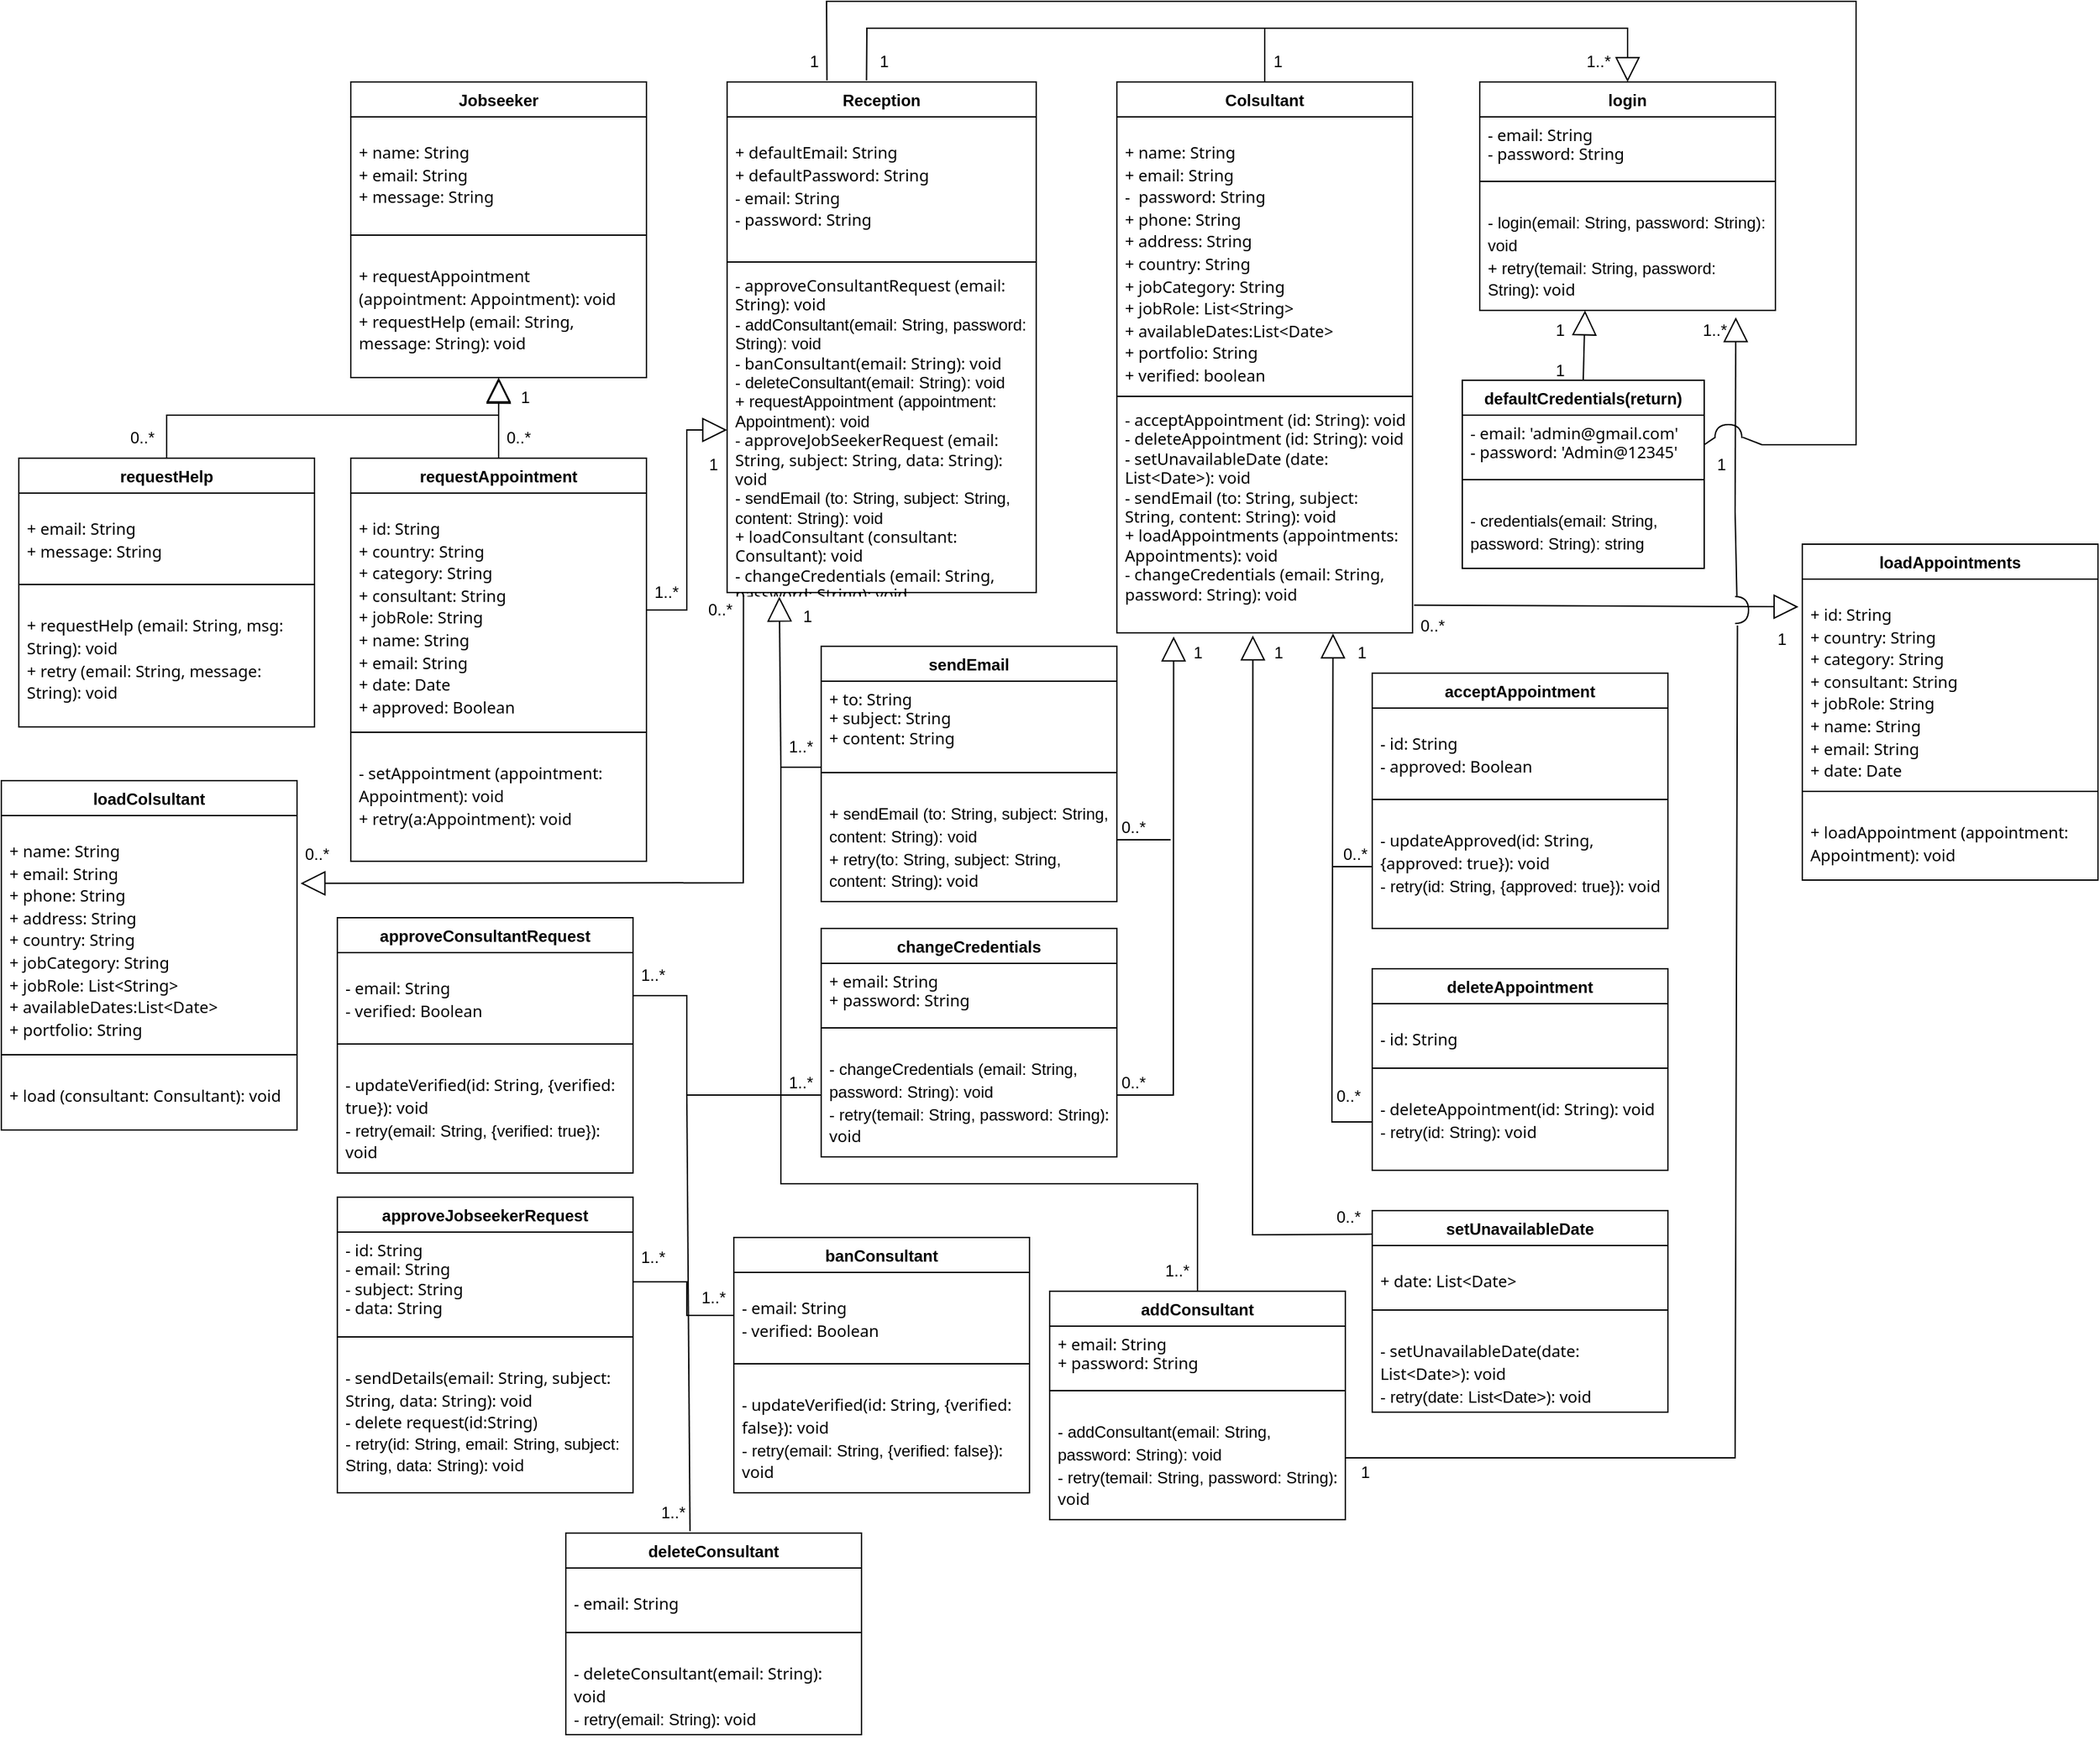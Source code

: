 <mxfile version="21.6.8" type="device">
  <diagram name="Page-1" id="vM74QPPKomeTI4OIT8jE">
    <mxGraphModel dx="2744" dy="1834" grid="1" gridSize="10" guides="1" tooltips="1" connect="1" arrows="1" fold="1" page="1" pageScale="1" pageWidth="827" pageHeight="1169" math="0" shadow="0">
      <root>
        <mxCell id="0" />
        <mxCell id="1" parent="0" />
        <mxCell id="VY9nVtRFszTc71FP0w_L-5" value="Colsultant" style="swimlane;fontStyle=1;align=center;verticalAlign=top;childLayout=stackLayout;horizontal=1;startSize=26;horizontalStack=0;resizeParent=1;resizeParentMax=0;resizeLast=0;collapsible=1;marginBottom=0;whiteSpace=wrap;html=1;" vertex="1" parent="1">
          <mxGeometry x="570" y="40" width="220" height="410" as="geometry" />
        </mxCell>
        <mxCell id="VY9nVtRFszTc71FP0w_L-6" value="&lt;p style=&quot;line-height: 130%;&quot;&gt;&lt;span style=&quot;background-color: initial; font-family: Söhne, ui-sans-serif, system-ui, -apple-system, &amp;quot;Segoe UI&amp;quot;, Roboto, Ubuntu, Cantarell, &amp;quot;Noto Sans&amp;quot;, sans-serif, &amp;quot;Helvetica Neue&amp;quot;, Arial, &amp;quot;Apple Color Emoji&amp;quot;, &amp;quot;Segoe UI Emoji&amp;quot;, &amp;quot;Segoe UI Symbol&amp;quot;, &amp;quot;Noto Color Emoji&amp;quot;;&quot;&gt;+ name: String&lt;/span&gt;&lt;br&gt;&lt;span style=&quot;background-color: initial; font-family: Söhne, ui-sans-serif, system-ui, -apple-system, &amp;quot;Segoe UI&amp;quot;, Roboto, Ubuntu, Cantarell, &amp;quot;Noto Sans&amp;quot;, sans-serif, &amp;quot;Helvetica Neue&amp;quot;, Arial, &amp;quot;Apple Color Emoji&amp;quot;, &amp;quot;Segoe UI Emoji&amp;quot;, &amp;quot;Segoe UI Symbol&amp;quot;, &amp;quot;Noto Color Emoji&amp;quot;;&quot;&gt;+ email: String&lt;/span&gt;&lt;br&gt;&lt;span style=&quot;background-color: initial; font-family: Söhne, ui-sans-serif, system-ui, -apple-system, &amp;quot;Segoe UI&amp;quot;, Roboto, Ubuntu, Cantarell, &amp;quot;Noto Sans&amp;quot;, sans-serif, &amp;quot;Helvetica Neue&amp;quot;, Arial, &amp;quot;Apple Color Emoji&amp;quot;, &amp;quot;Segoe UI Emoji&amp;quot;, &amp;quot;Segoe UI Symbol&amp;quot;, &amp;quot;Noto Color Emoji&amp;quot;;&quot;&gt;-&amp;nbsp; password: String&lt;/span&gt;&lt;br&gt;&lt;span style=&quot;background-color: initial; font-family: Söhne, ui-sans-serif, system-ui, -apple-system, &amp;quot;Segoe UI&amp;quot;, Roboto, Ubuntu, Cantarell, &amp;quot;Noto Sans&amp;quot;, sans-serif, &amp;quot;Helvetica Neue&amp;quot;, Arial, &amp;quot;Apple Color Emoji&amp;quot;, &amp;quot;Segoe UI Emoji&amp;quot;, &amp;quot;Segoe UI Symbol&amp;quot;, &amp;quot;Noto Color Emoji&amp;quot;;&quot;&gt;+ phone: String&lt;/span&gt;&lt;br&gt;&lt;span style=&quot;background-color: initial; font-family: Söhne, ui-sans-serif, system-ui, -apple-system, &amp;quot;Segoe UI&amp;quot;, Roboto, Ubuntu, Cantarell, &amp;quot;Noto Sans&amp;quot;, sans-serif, &amp;quot;Helvetica Neue&amp;quot;, Arial, &amp;quot;Apple Color Emoji&amp;quot;, &amp;quot;Segoe UI Emoji&amp;quot;, &amp;quot;Segoe UI Symbol&amp;quot;, &amp;quot;Noto Color Emoji&amp;quot;;&quot;&gt;+ address: String&lt;/span&gt;&lt;br&gt;&lt;span style=&quot;background-color: initial; font-family: Söhne, ui-sans-serif, system-ui, -apple-system, &amp;quot;Segoe UI&amp;quot;, Roboto, Ubuntu, Cantarell, &amp;quot;Noto Sans&amp;quot;, sans-serif, &amp;quot;Helvetica Neue&amp;quot;, Arial, &amp;quot;Apple Color Emoji&amp;quot;, &amp;quot;Segoe UI Emoji&amp;quot;, &amp;quot;Segoe UI Symbol&amp;quot;, &amp;quot;Noto Color Emoji&amp;quot;;&quot;&gt;+ country: String&lt;/span&gt;&lt;br&gt;&lt;span style=&quot;background-color: initial; font-family: Söhne, ui-sans-serif, system-ui, -apple-system, &amp;quot;Segoe UI&amp;quot;, Roboto, Ubuntu, Cantarell, &amp;quot;Noto Sans&amp;quot;, sans-serif, &amp;quot;Helvetica Neue&amp;quot;, Arial, &amp;quot;Apple Color Emoji&amp;quot;, &amp;quot;Segoe UI Emoji&amp;quot;, &amp;quot;Segoe UI Symbol&amp;quot;, &amp;quot;Noto Color Emoji&amp;quot;;&quot;&gt;+ jobCategory: String&lt;/span&gt;&lt;br&gt;&lt;span style=&quot;background-color: initial; font-family: Söhne, ui-sans-serif, system-ui, -apple-system, &amp;quot;Segoe UI&amp;quot;, Roboto, Ubuntu, Cantarell, &amp;quot;Noto Sans&amp;quot;, sans-serif, &amp;quot;Helvetica Neue&amp;quot;, Arial, &amp;quot;Apple Color Emoji&amp;quot;, &amp;quot;Segoe UI Emoji&amp;quot;, &amp;quot;Segoe UI Symbol&amp;quot;, &amp;quot;Noto Color Emoji&amp;quot;;&quot;&gt;+ jobRole: List&amp;lt;String&amp;gt;&lt;/span&gt;&lt;br&gt;&lt;span style=&quot;background-color: initial; font-family: Söhne, ui-sans-serif, system-ui, -apple-system, &amp;quot;Segoe UI&amp;quot;, Roboto, Ubuntu, Cantarell, &amp;quot;Noto Sans&amp;quot;, sans-serif, &amp;quot;Helvetica Neue&amp;quot;, Arial, &amp;quot;Apple Color Emoji&amp;quot;, &amp;quot;Segoe UI Emoji&amp;quot;, &amp;quot;Segoe UI Symbol&amp;quot;, &amp;quot;Noto Color Emoji&amp;quot;;&quot;&gt;+ availableDates:List&amp;lt;Date&amp;gt;&lt;/span&gt;&lt;br&gt;&lt;span style=&quot;background-color: initial; font-family: Söhne, ui-sans-serif, system-ui, -apple-system, &amp;quot;Segoe UI&amp;quot;, Roboto, Ubuntu, Cantarell, &amp;quot;Noto Sans&amp;quot;, sans-serif, &amp;quot;Helvetica Neue&amp;quot;, Arial, &amp;quot;Apple Color Emoji&amp;quot;, &amp;quot;Segoe UI Emoji&amp;quot;, &amp;quot;Segoe UI Symbol&amp;quot;, &amp;quot;Noto Color Emoji&amp;quot;;&quot;&gt;+ portfolio: String&lt;br&gt;&lt;/span&gt;&lt;span style=&quot;background-color: initial; font-family: Söhne, ui-sans-serif, system-ui, -apple-system, &amp;quot;Segoe UI&amp;quot;, Roboto, Ubuntu, Cantarell, &amp;quot;Noto Sans&amp;quot;, sans-serif, &amp;quot;Helvetica Neue&amp;quot;, Arial, &amp;quot;Apple Color Emoji&amp;quot;, &amp;quot;Segoe UI Emoji&amp;quot;, &amp;quot;Segoe UI Symbol&amp;quot;, &amp;quot;Noto Color Emoji&amp;quot;;&quot;&gt;+ verified: boolean&lt;/span&gt;&lt;span style=&quot;background-color: initial; font-family: Söhne, ui-sans-serif, system-ui, -apple-system, &amp;quot;Segoe UI&amp;quot;, Roboto, Ubuntu, Cantarell, &amp;quot;Noto Sans&amp;quot;, sans-serif, &amp;quot;Helvetica Neue&amp;quot;, Arial, &amp;quot;Apple Color Emoji&amp;quot;, &amp;quot;Segoe UI Emoji&amp;quot;, &amp;quot;Segoe UI Symbol&amp;quot;, &amp;quot;Noto Color Emoji&amp;quot;;&quot;&gt;&lt;br&gt;&lt;/span&gt;&lt;/p&gt;" style="text;strokeColor=none;fillColor=none;align=left;verticalAlign=top;spacingLeft=4;spacingRight=4;overflow=hidden;rotatable=0;points=[[0,0.5],[1,0.5]];portConstraint=eastwest;whiteSpace=wrap;html=1;" vertex="1" parent="VY9nVtRFszTc71FP0w_L-5">
          <mxGeometry y="26" width="220" height="204" as="geometry" />
        </mxCell>
        <mxCell id="VY9nVtRFszTc71FP0w_L-7" value="" style="line;strokeWidth=1;fillColor=none;align=left;verticalAlign=middle;spacingTop=-1;spacingLeft=3;spacingRight=3;rotatable=0;labelPosition=right;points=[];portConstraint=eastwest;strokeColor=inherit;" vertex="1" parent="VY9nVtRFszTc71FP0w_L-5">
          <mxGeometry y="230" width="220" height="8" as="geometry" />
        </mxCell>
        <mxCell id="VY9nVtRFszTc71FP0w_L-8" value="&lt;span style=&quot;font-family: Söhne, ui-sans-serif, system-ui, -apple-system, &amp;quot;Segoe UI&amp;quot;, Roboto, Ubuntu, Cantarell, &amp;quot;Noto Sans&amp;quot;, sans-serif, &amp;quot;Helvetica Neue&amp;quot;, Arial, &amp;quot;Apple Color Emoji&amp;quot;, &amp;quot;Segoe UI Emoji&amp;quot;, &amp;quot;Segoe UI Symbol&amp;quot;, &amp;quot;Noto Color Emoji&amp;quot;; background-color: initial;&quot;&gt;- acceptAppointment (id: String): void&lt;/span&gt;&lt;br&gt;&lt;span style=&quot;font-family: Söhne, ui-sans-serif, system-ui, -apple-system, &amp;quot;Segoe UI&amp;quot;, Roboto, Ubuntu, Cantarell, &amp;quot;Noto Sans&amp;quot;, sans-serif, &amp;quot;Helvetica Neue&amp;quot;, Arial, &amp;quot;Apple Color Emoji&amp;quot;, &amp;quot;Segoe UI Emoji&amp;quot;, &amp;quot;Segoe UI Symbol&amp;quot;, &amp;quot;Noto Color Emoji&amp;quot;; background-color: initial;&quot;&gt;- deleteAppointment (id: String): void&lt;/span&gt;&lt;br&gt;&lt;span style=&quot;font-family: Söhne, ui-sans-serif, system-ui, -apple-system, &amp;quot;Segoe UI&amp;quot;, Roboto, Ubuntu, Cantarell, &amp;quot;Noto Sans&amp;quot;, sans-serif, &amp;quot;Helvetica Neue&amp;quot;, Arial, &amp;quot;Apple Color Emoji&amp;quot;, &amp;quot;Segoe UI Emoji&amp;quot;, &amp;quot;Segoe UI Symbol&amp;quot;, &amp;quot;Noto Color Emoji&amp;quot;; background-color: initial;&quot;&gt;- setUnavailableDate (date: List&amp;lt;Date&amp;gt;): void&lt;/span&gt;&lt;br&gt;&lt;span style=&quot;font-family: Söhne, ui-sans-serif, system-ui, -apple-system, &amp;quot;Segoe UI&amp;quot;, Roboto, Ubuntu, Cantarell, &amp;quot;Noto Sans&amp;quot;, sans-serif, &amp;quot;Helvetica Neue&amp;quot;, Arial, &amp;quot;Apple Color Emoji&amp;quot;, &amp;quot;Segoe UI Emoji&amp;quot;, &amp;quot;Segoe UI Symbol&amp;quot;, &amp;quot;Noto Color Emoji&amp;quot;; background-color: initial;&quot;&gt;- sendEmail (to: String, subject: String, content: String): void&lt;/span&gt;&lt;br&gt;&lt;span style=&quot;font-family: Söhne, ui-sans-serif, system-ui, -apple-system, &amp;quot;Segoe UI&amp;quot;, Roboto, Ubuntu, Cantarell, &amp;quot;Noto Sans&amp;quot;, sans-serif, &amp;quot;Helvetica Neue&amp;quot;, Arial, &amp;quot;Apple Color Emoji&amp;quot;, &amp;quot;Segoe UI Emoji&amp;quot;, &amp;quot;Segoe UI Symbol&amp;quot;, &amp;quot;Noto Color Emoji&amp;quot;; background-color: initial;&quot;&gt;+ loadAppointments (appointments: Appointments): void&lt;br&gt;&lt;/span&gt;&lt;span style=&quot;font-family: Söhne, ui-sans-serif, system-ui, -apple-system, &amp;quot;Segoe UI&amp;quot;, Roboto, Ubuntu, Cantarell, &amp;quot;Noto Sans&amp;quot;, sans-serif, &amp;quot;Helvetica Neue&amp;quot;, Arial, &amp;quot;Apple Color Emoji&amp;quot;, &amp;quot;Segoe UI Emoji&amp;quot;, &amp;quot;Segoe UI Symbol&amp;quot;, &amp;quot;Noto Color Emoji&amp;quot;; background-color: initial;&quot;&gt;- changeCredentials (email: String, password: String): void&lt;/span&gt;&lt;span style=&quot;font-family: Söhne, ui-sans-serif, system-ui, -apple-system, &amp;quot;Segoe UI&amp;quot;, Roboto, Ubuntu, Cantarell, &amp;quot;Noto Sans&amp;quot;, sans-serif, &amp;quot;Helvetica Neue&amp;quot;, Arial, &amp;quot;Apple Color Emoji&amp;quot;, &amp;quot;Segoe UI Emoji&amp;quot;, &amp;quot;Segoe UI Symbol&amp;quot;, &amp;quot;Noto Color Emoji&amp;quot;; background-color: initial;&quot;&gt;&lt;br&gt;&lt;/span&gt;" style="text;strokeColor=none;fillColor=none;align=left;verticalAlign=top;spacingLeft=4;spacingRight=4;overflow=hidden;rotatable=0;points=[[0,0.5],[1,0.5]];portConstraint=eastwest;whiteSpace=wrap;html=1;" vertex="1" parent="VY9nVtRFszTc71FP0w_L-5">
          <mxGeometry y="238" width="220" height="172" as="geometry" />
        </mxCell>
        <mxCell id="VY9nVtRFszTc71FP0w_L-10" value="Reception" style="swimlane;fontStyle=1;align=center;verticalAlign=top;childLayout=stackLayout;horizontal=1;startSize=26;horizontalStack=0;resizeParent=1;resizeParentMax=0;resizeLast=0;collapsible=1;marginBottom=0;whiteSpace=wrap;html=1;" vertex="1" parent="1">
          <mxGeometry x="280" y="40" width="230" height="380" as="geometry" />
        </mxCell>
        <mxCell id="VY9nVtRFszTc71FP0w_L-11" value="&lt;p style=&quot;line-height: 140%;&quot;&gt;&lt;span style=&quot;font-family: Söhne, ui-sans-serif, system-ui, -apple-system, &amp;quot;Segoe UI&amp;quot;, Roboto, Ubuntu, Cantarell, &amp;quot;Noto Sans&amp;quot;, sans-serif, &amp;quot;Helvetica Neue&amp;quot;, Arial, &amp;quot;Apple Color Emoji&amp;quot;, &amp;quot;Segoe UI Emoji&amp;quot;, &amp;quot;Segoe UI Symbol&amp;quot;, &amp;quot;Noto Color Emoji&amp;quot;; background-color: initial;&quot;&gt;+ defaultEmail: String&lt;/span&gt;&lt;br&gt;&lt;span style=&quot;font-family: Söhne, ui-sans-serif, system-ui, -apple-system, &amp;quot;Segoe UI&amp;quot;, Roboto, Ubuntu, Cantarell, &amp;quot;Noto Sans&amp;quot;, sans-serif, &amp;quot;Helvetica Neue&amp;quot;, Arial, &amp;quot;Apple Color Emoji&amp;quot;, &amp;quot;Segoe UI Emoji&amp;quot;, &amp;quot;Segoe UI Symbol&amp;quot;, &amp;quot;Noto Color Emoji&amp;quot;; background-color: initial;&quot;&gt;+ defaultPassword: String&lt;/span&gt;&lt;br&gt;&lt;span style=&quot;font-family: Söhne, ui-sans-serif, system-ui, -apple-system, &amp;quot;Segoe UI&amp;quot;, Roboto, Ubuntu, Cantarell, &amp;quot;Noto Sans&amp;quot;, sans-serif, &amp;quot;Helvetica Neue&amp;quot;, Arial, &amp;quot;Apple Color Emoji&amp;quot;, &amp;quot;Segoe UI Emoji&amp;quot;, &amp;quot;Segoe UI Symbol&amp;quot;, &amp;quot;Noto Color Emoji&amp;quot;; background-color: initial;&quot;&gt;- email: String&lt;/span&gt;&lt;br&gt;&lt;span style=&quot;font-family: Söhne, ui-sans-serif, system-ui, -apple-system, &amp;quot;Segoe UI&amp;quot;, Roboto, Ubuntu, Cantarell, &amp;quot;Noto Sans&amp;quot;, sans-serif, &amp;quot;Helvetica Neue&amp;quot;, Arial, &amp;quot;Apple Color Emoji&amp;quot;, &amp;quot;Segoe UI Emoji&amp;quot;, &amp;quot;Segoe UI Symbol&amp;quot;, &amp;quot;Noto Color Emoji&amp;quot;; background-color: initial;&quot;&gt;- password: String&lt;/span&gt;&lt;span style=&quot;font-family: Söhne, ui-sans-serif, system-ui, -apple-system, &amp;quot;Segoe UI&amp;quot;, Roboto, Ubuntu, Cantarell, &amp;quot;Noto Sans&amp;quot;, sans-serif, &amp;quot;Helvetica Neue&amp;quot;, Arial, &amp;quot;Apple Color Emoji&amp;quot;, &amp;quot;Segoe UI Emoji&amp;quot;, &amp;quot;Segoe UI Symbol&amp;quot;, &amp;quot;Noto Color Emoji&amp;quot;; background-color: initial;&quot;&gt;&lt;br&gt;&lt;/span&gt;&lt;/p&gt;" style="text;strokeColor=none;fillColor=none;align=left;verticalAlign=top;spacingLeft=4;spacingRight=4;overflow=hidden;rotatable=0;points=[[0,0.5],[1,0.5]];portConstraint=eastwest;whiteSpace=wrap;html=1;" vertex="1" parent="VY9nVtRFszTc71FP0w_L-10">
          <mxGeometry y="26" width="230" height="104" as="geometry" />
        </mxCell>
        <mxCell id="VY9nVtRFszTc71FP0w_L-12" value="" style="line;strokeWidth=1;fillColor=none;align=left;verticalAlign=middle;spacingTop=-1;spacingLeft=3;spacingRight=3;rotatable=0;labelPosition=right;points=[];portConstraint=eastwest;strokeColor=inherit;" vertex="1" parent="VY9nVtRFszTc71FP0w_L-10">
          <mxGeometry y="130" width="230" height="8" as="geometry" />
        </mxCell>
        <mxCell id="VY9nVtRFszTc71FP0w_L-13" value="&lt;span style=&quot;background-color: initial; font-family: Söhne, ui-sans-serif, system-ui, -apple-system, &amp;quot;Segoe UI&amp;quot;, Roboto, Ubuntu, Cantarell, &amp;quot;Noto Sans&amp;quot;, sans-serif, &amp;quot;Helvetica Neue&amp;quot;, Arial, &amp;quot;Apple Color Emoji&amp;quot;, &amp;quot;Segoe UI Emoji&amp;quot;, &amp;quot;Segoe UI Symbol&amp;quot;, &amp;quot;Noto Color Emoji&amp;quot;;&quot;&gt;- approveConsultantRequest (email: String): void&lt;br&gt;&lt;/span&gt;- addConsultant(email: String, password: String): void&lt;br&gt;&lt;span style=&quot;background-color: initial; font-family: Söhne, ui-sans-serif, system-ui, -apple-system, &amp;quot;Segoe UI&amp;quot;, Roboto, Ubuntu, Cantarell, &amp;quot;Noto Sans&amp;quot;, sans-serif, &amp;quot;Helvetica Neue&amp;quot;, Arial, &amp;quot;Apple Color Emoji&amp;quot;, &amp;quot;Segoe UI Emoji&amp;quot;, &amp;quot;Segoe UI Symbol&amp;quot;, &amp;quot;Noto Color Emoji&amp;quot;;&quot;&gt;- banConsultant(email: String): void&lt;/span&gt;&lt;br&gt;&lt;span style=&quot;background-color: initial;&quot;&gt;- deleteConsultant(email: String): void&lt;/span&gt;&lt;br&gt;+ requestAppointment (appointment: Appointment): void&lt;br&gt;&lt;span style=&quot;background-color: initial; font-family: Söhne, ui-sans-serif, system-ui, -apple-system, &amp;quot;Segoe UI&amp;quot;, Roboto, Ubuntu, Cantarell, &amp;quot;Noto Sans&amp;quot;, sans-serif, &amp;quot;Helvetica Neue&amp;quot;, Arial, &amp;quot;Apple Color Emoji&amp;quot;, &amp;quot;Segoe UI Emoji&amp;quot;, &amp;quot;Segoe UI Symbol&amp;quot;, &amp;quot;Noto Color Emoji&amp;quot;;&quot;&gt;- approveJobSeekerRequest (email: String, subject: String, data: String): void&lt;/span&gt;&lt;br&gt;- sendEmail (to: String, subject: String, content: String): void&lt;br&gt;&lt;span style=&quot;font-family: Söhne, ui-sans-serif, system-ui, -apple-system, &amp;quot;Segoe UI&amp;quot;, Roboto, Ubuntu, Cantarell, &amp;quot;Noto Sans&amp;quot;, sans-serif, &amp;quot;Helvetica Neue&amp;quot;, Arial, &amp;quot;Apple Color Emoji&amp;quot;, &amp;quot;Segoe UI Emoji&amp;quot;, &amp;quot;Segoe UI Symbol&amp;quot;, &amp;quot;Noto Color Emoji&amp;quot;;&quot;&gt;+ loadConsultant (consultant: Consultant): void&lt;/span&gt;&lt;span style=&quot;background-color: initial;&quot;&gt;&lt;br&gt;&lt;/span&gt;&lt;span style=&quot;background-color: initial; font-family: Söhne, ui-sans-serif, system-ui, -apple-system, &amp;quot;Segoe UI&amp;quot;, Roboto, Ubuntu, Cantarell, &amp;quot;Noto Sans&amp;quot;, sans-serif, &amp;quot;Helvetica Neue&amp;quot;, Arial, &amp;quot;Apple Color Emoji&amp;quot;, &amp;quot;Segoe UI Emoji&amp;quot;, &amp;quot;Segoe UI Symbol&amp;quot;, &amp;quot;Noto Color Emoji&amp;quot;;&quot;&gt;- changeCredentials (email: String, password: String): void&lt;/span&gt;&lt;span style=&quot;background-color: initial;&quot;&gt;&lt;br&gt;&lt;/span&gt;" style="text;strokeColor=none;fillColor=none;align=left;verticalAlign=top;spacingLeft=4;spacingRight=4;overflow=hidden;rotatable=0;points=[[0,0.5],[1,0.5]];portConstraint=eastwest;whiteSpace=wrap;html=1;" vertex="1" parent="VY9nVtRFszTc71FP0w_L-10">
          <mxGeometry y="138" width="230" height="242" as="geometry" />
        </mxCell>
        <mxCell id="VY9nVtRFszTc71FP0w_L-14" value="Jobseeker" style="swimlane;fontStyle=1;align=center;verticalAlign=top;childLayout=stackLayout;horizontal=1;startSize=26;horizontalStack=0;resizeParent=1;resizeParentMax=0;resizeLast=0;collapsible=1;marginBottom=0;whiteSpace=wrap;html=1;" vertex="1" parent="1">
          <mxGeometry y="40" width="220" height="220" as="geometry" />
        </mxCell>
        <mxCell id="VY9nVtRFszTc71FP0w_L-15" value="&lt;p style=&quot;line-height: 130%;&quot;&gt;&lt;span style=&quot;background-color: initial; font-family: Söhne, ui-sans-serif, system-ui, -apple-system, &amp;quot;Segoe UI&amp;quot;, Roboto, Ubuntu, Cantarell, &amp;quot;Noto Sans&amp;quot;, sans-serif, &amp;quot;Helvetica Neue&amp;quot;, Arial, &amp;quot;Apple Color Emoji&amp;quot;, &amp;quot;Segoe UI Emoji&amp;quot;, &amp;quot;Segoe UI Symbol&amp;quot;, &amp;quot;Noto Color Emoji&amp;quot;;&quot;&gt;+ name: String&lt;/span&gt;&lt;br&gt;&lt;span style=&quot;background-color: initial; font-family: Söhne, ui-sans-serif, system-ui, -apple-system, &amp;quot;Segoe UI&amp;quot;, Roboto, Ubuntu, Cantarell, &amp;quot;Noto Sans&amp;quot;, sans-serif, &amp;quot;Helvetica Neue&amp;quot;, Arial, &amp;quot;Apple Color Emoji&amp;quot;, &amp;quot;Segoe UI Emoji&amp;quot;, &amp;quot;Segoe UI Symbol&amp;quot;, &amp;quot;Noto Color Emoji&amp;quot;;&quot;&gt;+ email: String&lt;/span&gt;&lt;br&gt;&lt;span style=&quot;background-color: initial; font-family: Söhne, ui-sans-serif, system-ui, -apple-system, &amp;quot;Segoe UI&amp;quot;, Roboto, Ubuntu, Cantarell, &amp;quot;Noto Sans&amp;quot;, sans-serif, &amp;quot;Helvetica Neue&amp;quot;, Arial, &amp;quot;Apple Color Emoji&amp;quot;, &amp;quot;Segoe UI Emoji&amp;quot;, &amp;quot;Segoe UI Symbol&amp;quot;, &amp;quot;Noto Color Emoji&amp;quot;;&quot;&gt;+ message: String&lt;/span&gt;&lt;span style=&quot;background-color: initial; font-family: Söhne, ui-sans-serif, system-ui, -apple-system, &amp;quot;Segoe UI&amp;quot;, Roboto, Ubuntu, Cantarell, &amp;quot;Noto Sans&amp;quot;, sans-serif, &amp;quot;Helvetica Neue&amp;quot;, Arial, &amp;quot;Apple Color Emoji&amp;quot;, &amp;quot;Segoe UI Emoji&amp;quot;, &amp;quot;Segoe UI Symbol&amp;quot;, &amp;quot;Noto Color Emoji&amp;quot;;&quot;&gt;&lt;br&gt;&lt;/span&gt;&lt;/p&gt;" style="text;strokeColor=none;fillColor=none;align=left;verticalAlign=top;spacingLeft=4;spacingRight=4;overflow=hidden;rotatable=0;points=[[0,0.5],[1,0.5]];portConstraint=eastwest;whiteSpace=wrap;html=1;" vertex="1" parent="VY9nVtRFszTc71FP0w_L-14">
          <mxGeometry y="26" width="220" height="84" as="geometry" />
        </mxCell>
        <mxCell id="VY9nVtRFszTc71FP0w_L-16" value="" style="line;strokeWidth=1;fillColor=none;align=left;verticalAlign=middle;spacingTop=-1;spacingLeft=3;spacingRight=3;rotatable=0;labelPosition=right;points=[];portConstraint=eastwest;strokeColor=inherit;" vertex="1" parent="VY9nVtRFszTc71FP0w_L-14">
          <mxGeometry y="110" width="220" height="8" as="geometry" />
        </mxCell>
        <mxCell id="VY9nVtRFszTc71FP0w_L-17" value="&lt;p style=&quot;line-height: 140%;&quot;&gt;&lt;span style=&quot;font-family: Söhne, ui-sans-serif, system-ui, -apple-system, &amp;quot;Segoe UI&amp;quot;, Roboto, Ubuntu, Cantarell, &amp;quot;Noto Sans&amp;quot;, sans-serif, &amp;quot;Helvetica Neue&amp;quot;, Arial, &amp;quot;Apple Color Emoji&amp;quot;, &amp;quot;Segoe UI Emoji&amp;quot;, &amp;quot;Segoe UI Symbol&amp;quot;, &amp;quot;Noto Color Emoji&amp;quot;;&quot;&gt;+ requestAppointment (appointment: Appointment): void&lt;/span&gt;&lt;br&gt;&lt;span style=&quot;font-family: Söhne, ui-sans-serif, system-ui, -apple-system, &amp;quot;Segoe UI&amp;quot;, Roboto, Ubuntu, Cantarell, &amp;quot;Noto Sans&amp;quot;, sans-serif, &amp;quot;Helvetica Neue&amp;quot;, Arial, &amp;quot;Apple Color Emoji&amp;quot;, &amp;quot;Segoe UI Emoji&amp;quot;, &amp;quot;Segoe UI Symbol&amp;quot;, &amp;quot;Noto Color Emoji&amp;quot;;&quot;&gt;+ requestHelp (email: String, message: String): void&lt;/span&gt;&lt;/p&gt;" style="text;strokeColor=none;fillColor=none;align=left;verticalAlign=top;spacingLeft=4;spacingRight=4;overflow=hidden;rotatable=0;points=[[0,0.5],[1,0.5]];portConstraint=eastwest;whiteSpace=wrap;html=1;" vertex="1" parent="VY9nVtRFszTc71FP0w_L-14">
          <mxGeometry y="118" width="220" height="102" as="geometry" />
        </mxCell>
        <mxCell id="VY9nVtRFszTc71FP0w_L-18" value="requestAppointment" style="swimlane;fontStyle=1;align=center;verticalAlign=top;childLayout=stackLayout;horizontal=1;startSize=26;horizontalStack=0;resizeParent=1;resizeParentMax=0;resizeLast=0;collapsible=1;marginBottom=0;whiteSpace=wrap;html=1;" vertex="1" parent="1">
          <mxGeometry y="320" width="220" height="300" as="geometry" />
        </mxCell>
        <mxCell id="VY9nVtRFszTc71FP0w_L-19" value="&lt;p style=&quot;line-height: 130%;&quot;&gt;&lt;span style=&quot;background-color: initial; font-family: Söhne, ui-sans-serif, system-ui, -apple-system, &amp;quot;Segoe UI&amp;quot;, Roboto, Ubuntu, Cantarell, &amp;quot;Noto Sans&amp;quot;, sans-serif, &amp;quot;Helvetica Neue&amp;quot;, Arial, &amp;quot;Apple Color Emoji&amp;quot;, &amp;quot;Segoe UI Emoji&amp;quot;, &amp;quot;Segoe UI Symbol&amp;quot;, &amp;quot;Noto Color Emoji&amp;quot;;&quot;&gt;+ id: String&lt;/span&gt;&lt;br&gt;&lt;span style=&quot;background-color: initial; font-family: Söhne, ui-sans-serif, system-ui, -apple-system, &amp;quot;Segoe UI&amp;quot;, Roboto, Ubuntu, Cantarell, &amp;quot;Noto Sans&amp;quot;, sans-serif, &amp;quot;Helvetica Neue&amp;quot;, Arial, &amp;quot;Apple Color Emoji&amp;quot;, &amp;quot;Segoe UI Emoji&amp;quot;, &amp;quot;Segoe UI Symbol&amp;quot;, &amp;quot;Noto Color Emoji&amp;quot;;&quot;&gt;+ country: String&lt;/span&gt;&lt;br&gt;&lt;span style=&quot;background-color: initial; font-family: Söhne, ui-sans-serif, system-ui, -apple-system, &amp;quot;Segoe UI&amp;quot;, Roboto, Ubuntu, Cantarell, &amp;quot;Noto Sans&amp;quot;, sans-serif, &amp;quot;Helvetica Neue&amp;quot;, Arial, &amp;quot;Apple Color Emoji&amp;quot;, &amp;quot;Segoe UI Emoji&amp;quot;, &amp;quot;Segoe UI Symbol&amp;quot;, &amp;quot;Noto Color Emoji&amp;quot;;&quot;&gt;+ category: String&lt;/span&gt;&lt;br&gt;&lt;span style=&quot;background-color: initial; font-family: Söhne, ui-sans-serif, system-ui, -apple-system, &amp;quot;Segoe UI&amp;quot;, Roboto, Ubuntu, Cantarell, &amp;quot;Noto Sans&amp;quot;, sans-serif, &amp;quot;Helvetica Neue&amp;quot;, Arial, &amp;quot;Apple Color Emoji&amp;quot;, &amp;quot;Segoe UI Emoji&amp;quot;, &amp;quot;Segoe UI Symbol&amp;quot;, &amp;quot;Noto Color Emoji&amp;quot;;&quot;&gt;+ consultant: String&lt;/span&gt;&lt;br&gt;&lt;span style=&quot;background-color: initial; font-family: Söhne, ui-sans-serif, system-ui, -apple-system, &amp;quot;Segoe UI&amp;quot;, Roboto, Ubuntu, Cantarell, &amp;quot;Noto Sans&amp;quot;, sans-serif, &amp;quot;Helvetica Neue&amp;quot;, Arial, &amp;quot;Apple Color Emoji&amp;quot;, &amp;quot;Segoe UI Emoji&amp;quot;, &amp;quot;Segoe UI Symbol&amp;quot;, &amp;quot;Noto Color Emoji&amp;quot;;&quot;&gt;+ jobRole: String&lt;/span&gt;&lt;br&gt;&lt;span style=&quot;background-color: initial; font-family: Söhne, ui-sans-serif, system-ui, -apple-system, &amp;quot;Segoe UI&amp;quot;, Roboto, Ubuntu, Cantarell, &amp;quot;Noto Sans&amp;quot;, sans-serif, &amp;quot;Helvetica Neue&amp;quot;, Arial, &amp;quot;Apple Color Emoji&amp;quot;, &amp;quot;Segoe UI Emoji&amp;quot;, &amp;quot;Segoe UI Symbol&amp;quot;, &amp;quot;Noto Color Emoji&amp;quot;;&quot;&gt;+ name: String&lt;/span&gt;&lt;br&gt;&lt;span style=&quot;background-color: initial; font-family: Söhne, ui-sans-serif, system-ui, -apple-system, &amp;quot;Segoe UI&amp;quot;, Roboto, Ubuntu, Cantarell, &amp;quot;Noto Sans&amp;quot;, sans-serif, &amp;quot;Helvetica Neue&amp;quot;, Arial, &amp;quot;Apple Color Emoji&amp;quot;, &amp;quot;Segoe UI Emoji&amp;quot;, &amp;quot;Segoe UI Symbol&amp;quot;, &amp;quot;Noto Color Emoji&amp;quot;;&quot;&gt;+ email: String&lt;/span&gt;&lt;br&gt;&lt;span style=&quot;background-color: initial; font-family: Söhne, ui-sans-serif, system-ui, -apple-system, &amp;quot;Segoe UI&amp;quot;, Roboto, Ubuntu, Cantarell, &amp;quot;Noto Sans&amp;quot;, sans-serif, &amp;quot;Helvetica Neue&amp;quot;, Arial, &amp;quot;Apple Color Emoji&amp;quot;, &amp;quot;Segoe UI Emoji&amp;quot;, &amp;quot;Segoe UI Symbol&amp;quot;, &amp;quot;Noto Color Emoji&amp;quot;;&quot;&gt;+ date: Date&lt;br&gt;&lt;/span&gt;&lt;span style=&quot;background-color: initial; font-family: Söhne, ui-sans-serif, system-ui, -apple-system, &amp;quot;Segoe UI&amp;quot;, Roboto, Ubuntu, Cantarell, &amp;quot;Noto Sans&amp;quot;, sans-serif, &amp;quot;Helvetica Neue&amp;quot;, Arial, &amp;quot;Apple Color Emoji&amp;quot;, &amp;quot;Segoe UI Emoji&amp;quot;, &amp;quot;Segoe UI Symbol&amp;quot;, &amp;quot;Noto Color Emoji&amp;quot;;&quot;&gt;+ approved: Boolean&lt;/span&gt;&lt;span style=&quot;background-color: initial; font-family: Söhne, ui-sans-serif, system-ui, -apple-system, &amp;quot;Segoe UI&amp;quot;, Roboto, Ubuntu, Cantarell, &amp;quot;Noto Sans&amp;quot;, sans-serif, &amp;quot;Helvetica Neue&amp;quot;, Arial, &amp;quot;Apple Color Emoji&amp;quot;, &amp;quot;Segoe UI Emoji&amp;quot;, &amp;quot;Segoe UI Symbol&amp;quot;, &amp;quot;Noto Color Emoji&amp;quot;;&quot;&gt;&lt;br&gt;&lt;/span&gt;&lt;/p&gt;" style="text;strokeColor=none;fillColor=none;align=left;verticalAlign=top;spacingLeft=4;spacingRight=4;overflow=hidden;rotatable=0;points=[[0,0.5],[1,0.5]];portConstraint=eastwest;whiteSpace=wrap;html=1;" vertex="1" parent="VY9nVtRFszTc71FP0w_L-18">
          <mxGeometry y="26" width="220" height="174" as="geometry" />
        </mxCell>
        <mxCell id="VY9nVtRFszTc71FP0w_L-20" value="" style="line;strokeWidth=1;fillColor=none;align=left;verticalAlign=middle;spacingTop=-1;spacingLeft=3;spacingRight=3;rotatable=0;labelPosition=right;points=[];portConstraint=eastwest;strokeColor=inherit;" vertex="1" parent="VY9nVtRFszTc71FP0w_L-18">
          <mxGeometry y="200" width="220" height="8" as="geometry" />
        </mxCell>
        <mxCell id="VY9nVtRFszTc71FP0w_L-21" value="&lt;p style=&quot;line-height: 140%;&quot;&gt;&lt;span style=&quot;font-family: Söhne, ui-sans-serif, system-ui, -apple-system, &amp;quot;Segoe UI&amp;quot;, Roboto, Ubuntu, Cantarell, &amp;quot;Noto Sans&amp;quot;, sans-serif, &amp;quot;Helvetica Neue&amp;quot;, Arial, &amp;quot;Apple Color Emoji&amp;quot;, &amp;quot;Segoe UI Emoji&amp;quot;, &amp;quot;Segoe UI Symbol&amp;quot;, &amp;quot;Noto Color Emoji&amp;quot;;&quot;&gt;- setAppointment (appointment: Appointment): void&lt;/span&gt;&lt;br&gt;&lt;span style=&quot;font-family: Söhne, ui-sans-serif, system-ui, -apple-system, &amp;quot;Segoe UI&amp;quot;, Roboto, Ubuntu, Cantarell, &amp;quot;Noto Sans&amp;quot;, sans-serif, &amp;quot;Helvetica Neue&amp;quot;, Arial, &amp;quot;Apple Color Emoji&amp;quot;, &amp;quot;Segoe UI Emoji&amp;quot;, &amp;quot;Segoe UI Symbol&amp;quot;, &amp;quot;Noto Color Emoji&amp;quot;;&quot;&gt;+ retry(a:Appointment): void&lt;/span&gt;&lt;/p&gt;" style="text;strokeColor=none;fillColor=none;align=left;verticalAlign=top;spacingLeft=4;spacingRight=4;overflow=hidden;rotatable=0;points=[[0,0.5],[1,0.5]];portConstraint=eastwest;whiteSpace=wrap;html=1;" vertex="1" parent="VY9nVtRFszTc71FP0w_L-18">
          <mxGeometry y="208" width="220" height="92" as="geometry" />
        </mxCell>
        <mxCell id="VY9nVtRFszTc71FP0w_L-22" value="requestHelp" style="swimlane;fontStyle=1;align=center;verticalAlign=top;childLayout=stackLayout;horizontal=1;startSize=26;horizontalStack=0;resizeParent=1;resizeParentMax=0;resizeLast=0;collapsible=1;marginBottom=0;whiteSpace=wrap;html=1;" vertex="1" parent="1">
          <mxGeometry x="-247" y="320" width="220" height="200" as="geometry" />
        </mxCell>
        <mxCell id="VY9nVtRFszTc71FP0w_L-23" value="&lt;p style=&quot;line-height: 130%;&quot;&gt;&lt;span style=&quot;background-color: initial; font-family: Söhne, ui-sans-serif, system-ui, -apple-system, &amp;quot;Segoe UI&amp;quot;, Roboto, Ubuntu, Cantarell, &amp;quot;Noto Sans&amp;quot;, sans-serif, &amp;quot;Helvetica Neue&amp;quot;, Arial, &amp;quot;Apple Color Emoji&amp;quot;, &amp;quot;Segoe UI Emoji&amp;quot;, &amp;quot;Segoe UI Symbol&amp;quot;, &amp;quot;Noto Color Emoji&amp;quot;;&quot;&gt;+ email: String&lt;/span&gt;&lt;br&gt;&lt;span style=&quot;background-color: initial; font-family: Söhne, ui-sans-serif, system-ui, -apple-system, &amp;quot;Segoe UI&amp;quot;, Roboto, Ubuntu, Cantarell, &amp;quot;Noto Sans&amp;quot;, sans-serif, &amp;quot;Helvetica Neue&amp;quot;, Arial, &amp;quot;Apple Color Emoji&amp;quot;, &amp;quot;Segoe UI Emoji&amp;quot;, &amp;quot;Segoe UI Symbol&amp;quot;, &amp;quot;Noto Color Emoji&amp;quot;;&quot;&gt;+ message: String&lt;/span&gt;&lt;span style=&quot;background-color: initial; font-family: Söhne, ui-sans-serif, system-ui, -apple-system, &amp;quot;Segoe UI&amp;quot;, Roboto, Ubuntu, Cantarell, &amp;quot;Noto Sans&amp;quot;, sans-serif, &amp;quot;Helvetica Neue&amp;quot;, Arial, &amp;quot;Apple Color Emoji&amp;quot;, &amp;quot;Segoe UI Emoji&amp;quot;, &amp;quot;Segoe UI Symbol&amp;quot;, &amp;quot;Noto Color Emoji&amp;quot;;&quot;&gt;&lt;br&gt;&lt;/span&gt;&lt;/p&gt;" style="text;strokeColor=none;fillColor=none;align=left;verticalAlign=top;spacingLeft=4;spacingRight=4;overflow=hidden;rotatable=0;points=[[0,0.5],[1,0.5]];portConstraint=eastwest;whiteSpace=wrap;html=1;" vertex="1" parent="VY9nVtRFszTc71FP0w_L-22">
          <mxGeometry y="26" width="220" height="64" as="geometry" />
        </mxCell>
        <mxCell id="VY9nVtRFszTc71FP0w_L-24" value="" style="line;strokeWidth=1;fillColor=none;align=left;verticalAlign=middle;spacingTop=-1;spacingLeft=3;spacingRight=3;rotatable=0;labelPosition=right;points=[];portConstraint=eastwest;strokeColor=inherit;" vertex="1" parent="VY9nVtRFszTc71FP0w_L-22">
          <mxGeometry y="90" width="220" height="8" as="geometry" />
        </mxCell>
        <mxCell id="VY9nVtRFszTc71FP0w_L-25" value="&lt;p style=&quot;line-height: 140%;&quot;&gt;&lt;span style=&quot;font-family: Söhne, ui-sans-serif, system-ui, -apple-system, &amp;quot;Segoe UI&amp;quot;, Roboto, Ubuntu, Cantarell, &amp;quot;Noto Sans&amp;quot;, sans-serif, &amp;quot;Helvetica Neue&amp;quot;, Arial, &amp;quot;Apple Color Emoji&amp;quot;, &amp;quot;Segoe UI Emoji&amp;quot;, &amp;quot;Segoe UI Symbol&amp;quot;, &amp;quot;Noto Color Emoji&amp;quot;;&quot;&gt;+ requestHelp (email: String, msg: String): void&lt;/span&gt;&lt;br&gt;&lt;span style=&quot;font-family: Söhne, ui-sans-serif, system-ui, -apple-system, &amp;quot;Segoe UI&amp;quot;, Roboto, Ubuntu, Cantarell, &amp;quot;Noto Sans&amp;quot;, sans-serif, &amp;quot;Helvetica Neue&amp;quot;, Arial, &amp;quot;Apple Color Emoji&amp;quot;, &amp;quot;Segoe UI Emoji&amp;quot;, &amp;quot;Segoe UI Symbol&amp;quot;, &amp;quot;Noto Color Emoji&amp;quot;;&quot;&gt;+ retry (email: String, message: String): void&lt;/span&gt;&lt;/p&gt;" style="text;strokeColor=none;fillColor=none;align=left;verticalAlign=top;spacingLeft=4;spacingRight=4;overflow=hidden;rotatable=0;points=[[0,0.5],[1,0.5]];portConstraint=eastwest;whiteSpace=wrap;html=1;" vertex="1" parent="VY9nVtRFszTc71FP0w_L-22">
          <mxGeometry y="98" width="220" height="102" as="geometry" />
        </mxCell>
        <mxCell id="VY9nVtRFszTc71FP0w_L-26" value="acceptAppointment" style="swimlane;fontStyle=1;align=center;verticalAlign=top;childLayout=stackLayout;horizontal=1;startSize=26;horizontalStack=0;resizeParent=1;resizeParentMax=0;resizeLast=0;collapsible=1;marginBottom=0;whiteSpace=wrap;html=1;" vertex="1" parent="1">
          <mxGeometry x="760" y="480" width="220" height="190" as="geometry" />
        </mxCell>
        <mxCell id="VY9nVtRFszTc71FP0w_L-27" value="&lt;p style=&quot;line-height: 130%;&quot;&gt;&lt;span style=&quot;background-color: initial; font-family: Söhne, ui-sans-serif, system-ui, -apple-system, &amp;quot;Segoe UI&amp;quot;, Roboto, Ubuntu, Cantarell, &amp;quot;Noto Sans&amp;quot;, sans-serif, &amp;quot;Helvetica Neue&amp;quot;, Arial, &amp;quot;Apple Color Emoji&amp;quot;, &amp;quot;Segoe UI Emoji&amp;quot;, &amp;quot;Segoe UI Symbol&amp;quot;, &amp;quot;Noto Color Emoji&amp;quot;;&quot;&gt;- id: String&lt;/span&gt;&lt;br&gt;&lt;span style=&quot;background-color: initial; font-family: Söhne, ui-sans-serif, system-ui, -apple-system, &amp;quot;Segoe UI&amp;quot;, Roboto, Ubuntu, Cantarell, &amp;quot;Noto Sans&amp;quot;, sans-serif, &amp;quot;Helvetica Neue&amp;quot;, Arial, &amp;quot;Apple Color Emoji&amp;quot;, &amp;quot;Segoe UI Emoji&amp;quot;, &amp;quot;Segoe UI Symbol&amp;quot;, &amp;quot;Noto Color Emoji&amp;quot;;&quot;&gt;- approved: Boolean&lt;/span&gt;&lt;span style=&quot;background-color: initial; font-family: Söhne, ui-sans-serif, system-ui, -apple-system, &amp;quot;Segoe UI&amp;quot;, Roboto, Ubuntu, Cantarell, &amp;quot;Noto Sans&amp;quot;, sans-serif, &amp;quot;Helvetica Neue&amp;quot;, Arial, &amp;quot;Apple Color Emoji&amp;quot;, &amp;quot;Segoe UI Emoji&amp;quot;, &amp;quot;Segoe UI Symbol&amp;quot;, &amp;quot;Noto Color Emoji&amp;quot;;&quot;&gt;&lt;br&gt;&lt;/span&gt;&lt;/p&gt;" style="text;strokeColor=none;fillColor=none;align=left;verticalAlign=top;spacingLeft=4;spacingRight=4;overflow=hidden;rotatable=0;points=[[0,0.5],[1,0.5]];portConstraint=eastwest;whiteSpace=wrap;html=1;" vertex="1" parent="VY9nVtRFszTc71FP0w_L-26">
          <mxGeometry y="26" width="220" height="64" as="geometry" />
        </mxCell>
        <mxCell id="VY9nVtRFszTc71FP0w_L-28" value="" style="line;strokeWidth=1;fillColor=none;align=left;verticalAlign=middle;spacingTop=-1;spacingLeft=3;spacingRight=3;rotatable=0;labelPosition=right;points=[];portConstraint=eastwest;strokeColor=inherit;" vertex="1" parent="VY9nVtRFszTc71FP0w_L-26">
          <mxGeometry y="90" width="220" height="8" as="geometry" />
        </mxCell>
        <mxCell id="VY9nVtRFszTc71FP0w_L-29" value="&lt;p style=&quot;line-height: 140%;&quot;&gt;&lt;span style=&quot;font-family: Söhne, ui-sans-serif, system-ui, -apple-system, &amp;quot;Segoe UI&amp;quot;, Roboto, Ubuntu, Cantarell, &amp;quot;Noto Sans&amp;quot;, sans-serif, &amp;quot;Helvetica Neue&amp;quot;, Arial, &amp;quot;Apple Color Emoji&amp;quot;, &amp;quot;Segoe UI Emoji&amp;quot;, &amp;quot;Segoe UI Symbol&amp;quot;, &amp;quot;Noto Color Emoji&amp;quot;;&quot;&gt;- updateApproved(id: String, {approved: true}): void&lt;/span&gt;&lt;br&gt;- retry(id: String, {approved: true}&lt;span style=&quot;font-family: Söhne, ui-sans-serif, system-ui, -apple-system, &amp;quot;Segoe UI&amp;quot;, Roboto, Ubuntu, Cantarell, &amp;quot;Noto Sans&amp;quot;, sans-serif, &amp;quot;Helvetica Neue&amp;quot;, Arial, &amp;quot;Apple Color Emoji&amp;quot;, &amp;quot;Segoe UI Emoji&amp;quot;, &amp;quot;Segoe UI Symbol&amp;quot;, &amp;quot;Noto Color Emoji&amp;quot;;&quot;&gt;): void&lt;/span&gt;&lt;/p&gt;" style="text;strokeColor=none;fillColor=none;align=left;verticalAlign=top;spacingLeft=4;spacingRight=4;overflow=hidden;rotatable=0;points=[[0,0.5],[1,0.5]];portConstraint=eastwest;whiteSpace=wrap;html=1;" vertex="1" parent="VY9nVtRFszTc71FP0w_L-26">
          <mxGeometry y="98" width="220" height="92" as="geometry" />
        </mxCell>
        <mxCell id="VY9nVtRFszTc71FP0w_L-30" value="deleteAppointment" style="swimlane;fontStyle=1;align=center;verticalAlign=top;childLayout=stackLayout;horizontal=1;startSize=26;horizontalStack=0;resizeParent=1;resizeParentMax=0;resizeLast=0;collapsible=1;marginBottom=0;whiteSpace=wrap;html=1;" vertex="1" parent="1">
          <mxGeometry x="760" y="700" width="220" height="150" as="geometry" />
        </mxCell>
        <mxCell id="VY9nVtRFszTc71FP0w_L-31" value="&lt;p style=&quot;line-height: 130%;&quot;&gt;&lt;span style=&quot;background-color: initial; font-family: Söhne, ui-sans-serif, system-ui, -apple-system, &amp;quot;Segoe UI&amp;quot;, Roboto, Ubuntu, Cantarell, &amp;quot;Noto Sans&amp;quot;, sans-serif, &amp;quot;Helvetica Neue&amp;quot;, Arial, &amp;quot;Apple Color Emoji&amp;quot;, &amp;quot;Segoe UI Emoji&amp;quot;, &amp;quot;Segoe UI Symbol&amp;quot;, &amp;quot;Noto Color Emoji&amp;quot;;&quot;&gt;- id: String&lt;/span&gt;&lt;span style=&quot;background-color: initial; font-family: Söhne, ui-sans-serif, system-ui, -apple-system, &amp;quot;Segoe UI&amp;quot;, Roboto, Ubuntu, Cantarell, &amp;quot;Noto Sans&amp;quot;, sans-serif, &amp;quot;Helvetica Neue&amp;quot;, Arial, &amp;quot;Apple Color Emoji&amp;quot;, &amp;quot;Segoe UI Emoji&amp;quot;, &amp;quot;Segoe UI Symbol&amp;quot;, &amp;quot;Noto Color Emoji&amp;quot;;&quot;&gt;&lt;br&gt;&lt;/span&gt;&lt;/p&gt;" style="text;strokeColor=none;fillColor=none;align=left;verticalAlign=top;spacingLeft=4;spacingRight=4;overflow=hidden;rotatable=0;points=[[0,0.5],[1,0.5]];portConstraint=eastwest;whiteSpace=wrap;html=1;" vertex="1" parent="VY9nVtRFszTc71FP0w_L-30">
          <mxGeometry y="26" width="220" height="44" as="geometry" />
        </mxCell>
        <mxCell id="VY9nVtRFszTc71FP0w_L-32" value="" style="line;strokeWidth=1;fillColor=none;align=left;verticalAlign=middle;spacingTop=-1;spacingLeft=3;spacingRight=3;rotatable=0;labelPosition=right;points=[];portConstraint=eastwest;strokeColor=inherit;" vertex="1" parent="VY9nVtRFszTc71FP0w_L-30">
          <mxGeometry y="70" width="220" height="8" as="geometry" />
        </mxCell>
        <mxCell id="VY9nVtRFszTc71FP0w_L-33" value="&lt;p style=&quot;line-height: 140%;&quot;&gt;&lt;span style=&quot;font-family: Söhne, ui-sans-serif, system-ui, -apple-system, &amp;quot;Segoe UI&amp;quot;, Roboto, Ubuntu, Cantarell, &amp;quot;Noto Sans&amp;quot;, sans-serif, &amp;quot;Helvetica Neue&amp;quot;, Arial, &amp;quot;Apple Color Emoji&amp;quot;, &amp;quot;Segoe UI Emoji&amp;quot;, &amp;quot;Segoe UI Symbol&amp;quot;, &amp;quot;Noto Color Emoji&amp;quot;;&quot;&gt;- deleteAppointment(id: String): void&lt;/span&gt;&lt;br&gt;- retry(id: String&lt;span style=&quot;font-family: Söhne, ui-sans-serif, system-ui, -apple-system, &amp;quot;Segoe UI&amp;quot;, Roboto, Ubuntu, Cantarell, &amp;quot;Noto Sans&amp;quot;, sans-serif, &amp;quot;Helvetica Neue&amp;quot;, Arial, &amp;quot;Apple Color Emoji&amp;quot;, &amp;quot;Segoe UI Emoji&amp;quot;, &amp;quot;Segoe UI Symbol&amp;quot;, &amp;quot;Noto Color Emoji&amp;quot;;&quot;&gt;): void&lt;/span&gt;&lt;/p&gt;" style="text;strokeColor=none;fillColor=none;align=left;verticalAlign=top;spacingLeft=4;spacingRight=4;overflow=hidden;rotatable=0;points=[[0,0.5],[1,0.5]];portConstraint=eastwest;whiteSpace=wrap;html=1;" vertex="1" parent="VY9nVtRFszTc71FP0w_L-30">
          <mxGeometry y="78" width="220" height="72" as="geometry" />
        </mxCell>
        <mxCell id="VY9nVtRFszTc71FP0w_L-34" value="setUnavailableDate" style="swimlane;fontStyle=1;align=center;verticalAlign=top;childLayout=stackLayout;horizontal=1;startSize=26;horizontalStack=0;resizeParent=1;resizeParentMax=0;resizeLast=0;collapsible=1;marginBottom=0;whiteSpace=wrap;html=1;" vertex="1" parent="1">
          <mxGeometry x="760" y="880" width="220" height="150" as="geometry" />
        </mxCell>
        <mxCell id="VY9nVtRFszTc71FP0w_L-35" value="&lt;p style=&quot;line-height: 130%;&quot;&gt;&lt;span style=&quot;background-color: initial; font-family: Söhne, ui-sans-serif, system-ui, -apple-system, &amp;quot;Segoe UI&amp;quot;, Roboto, Ubuntu, Cantarell, &amp;quot;Noto Sans&amp;quot;, sans-serif, &amp;quot;Helvetica Neue&amp;quot;, Arial, &amp;quot;Apple Color Emoji&amp;quot;, &amp;quot;Segoe UI Emoji&amp;quot;, &amp;quot;Segoe UI Symbol&amp;quot;, &amp;quot;Noto Color Emoji&amp;quot;;&quot;&gt;+ date: List&amp;lt;Date&amp;gt;&lt;/span&gt;&lt;span style=&quot;background-color: initial; font-family: Söhne, ui-sans-serif, system-ui, -apple-system, &amp;quot;Segoe UI&amp;quot;, Roboto, Ubuntu, Cantarell, &amp;quot;Noto Sans&amp;quot;, sans-serif, &amp;quot;Helvetica Neue&amp;quot;, Arial, &amp;quot;Apple Color Emoji&amp;quot;, &amp;quot;Segoe UI Emoji&amp;quot;, &amp;quot;Segoe UI Symbol&amp;quot;, &amp;quot;Noto Color Emoji&amp;quot;;&quot;&gt;&lt;br&gt;&lt;/span&gt;&lt;/p&gt;" style="text;strokeColor=none;fillColor=none;align=left;verticalAlign=top;spacingLeft=4;spacingRight=4;overflow=hidden;rotatable=0;points=[[0,0.5],[1,0.5]];portConstraint=eastwest;whiteSpace=wrap;html=1;" vertex="1" parent="VY9nVtRFszTc71FP0w_L-34">
          <mxGeometry y="26" width="220" height="44" as="geometry" />
        </mxCell>
        <mxCell id="VY9nVtRFszTc71FP0w_L-36" value="" style="line;strokeWidth=1;fillColor=none;align=left;verticalAlign=middle;spacingTop=-1;spacingLeft=3;spacingRight=3;rotatable=0;labelPosition=right;points=[];portConstraint=eastwest;strokeColor=inherit;" vertex="1" parent="VY9nVtRFszTc71FP0w_L-34">
          <mxGeometry y="70" width="220" height="8" as="geometry" />
        </mxCell>
        <mxCell id="VY9nVtRFszTc71FP0w_L-37" value="&lt;p style=&quot;line-height: 140%;&quot;&gt;&lt;span style=&quot;font-family: Söhne, ui-sans-serif, system-ui, -apple-system, &amp;quot;Segoe UI&amp;quot;, Roboto, Ubuntu, Cantarell, &amp;quot;Noto Sans&amp;quot;, sans-serif, &amp;quot;Helvetica Neue&amp;quot;, Arial, &amp;quot;Apple Color Emoji&amp;quot;, &amp;quot;Segoe UI Emoji&amp;quot;, &amp;quot;Segoe UI Symbol&amp;quot;, &amp;quot;Noto Color Emoji&amp;quot;;&quot;&gt;- setUnavailableDate(date: List&amp;lt;Date&amp;gt;): void&lt;/span&gt;&lt;br&gt;- retry(date: List&amp;lt;Date&amp;gt;&lt;span style=&quot;font-family: Söhne, ui-sans-serif, system-ui, -apple-system, &amp;quot;Segoe UI&amp;quot;, Roboto, Ubuntu, Cantarell, &amp;quot;Noto Sans&amp;quot;, sans-serif, &amp;quot;Helvetica Neue&amp;quot;, Arial, &amp;quot;Apple Color Emoji&amp;quot;, &amp;quot;Segoe UI Emoji&amp;quot;, &amp;quot;Segoe UI Symbol&amp;quot;, &amp;quot;Noto Color Emoji&amp;quot;;&quot;&gt;): void&lt;/span&gt;&lt;/p&gt;" style="text;strokeColor=none;fillColor=none;align=left;verticalAlign=top;spacingLeft=4;spacingRight=4;overflow=hidden;rotatable=0;points=[[0,0.5],[1,0.5]];portConstraint=eastwest;whiteSpace=wrap;html=1;" vertex="1" parent="VY9nVtRFszTc71FP0w_L-34">
          <mxGeometry y="78" width="220" height="72" as="geometry" />
        </mxCell>
        <mxCell id="VY9nVtRFszTc71FP0w_L-38" value="sendEmail" style="swimlane;fontStyle=1;align=center;verticalAlign=top;childLayout=stackLayout;horizontal=1;startSize=26;horizontalStack=0;resizeParent=1;resizeParentMax=0;resizeLast=0;collapsible=1;marginBottom=0;whiteSpace=wrap;html=1;" vertex="1" parent="1">
          <mxGeometry x="350" y="460" width="220" height="190" as="geometry" />
        </mxCell>
        <mxCell id="VY9nVtRFszTc71FP0w_L-39" value="&lt;span style=&quot;background-color: initial; font-family: Söhne, ui-sans-serif, system-ui, -apple-system, &amp;quot;Segoe UI&amp;quot;, Roboto, Ubuntu, Cantarell, &amp;quot;Noto Sans&amp;quot;, sans-serif, &amp;quot;Helvetica Neue&amp;quot;, Arial, &amp;quot;Apple Color Emoji&amp;quot;, &amp;quot;Segoe UI Emoji&amp;quot;, &amp;quot;Segoe UI Symbol&amp;quot;, &amp;quot;Noto Color Emoji&amp;quot;;&quot;&gt;+ to: String&lt;/span&gt;&lt;br&gt;&lt;span style=&quot;background-color: initial; font-family: Söhne, ui-sans-serif, system-ui, -apple-system, &amp;quot;Segoe UI&amp;quot;, Roboto, Ubuntu, Cantarell, &amp;quot;Noto Sans&amp;quot;, sans-serif, &amp;quot;Helvetica Neue&amp;quot;, Arial, &amp;quot;Apple Color Emoji&amp;quot;, &amp;quot;Segoe UI Emoji&amp;quot;, &amp;quot;Segoe UI Symbol&amp;quot;, &amp;quot;Noto Color Emoji&amp;quot;;&quot;&gt;+ subject: String&lt;br&gt;&lt;/span&gt;&lt;span style=&quot;background-color: initial; font-family: Söhne, ui-sans-serif, system-ui, -apple-system, &amp;quot;Segoe UI&amp;quot;, Roboto, Ubuntu, Cantarell, &amp;quot;Noto Sans&amp;quot;, sans-serif, &amp;quot;Helvetica Neue&amp;quot;, Arial, &amp;quot;Apple Color Emoji&amp;quot;, &amp;quot;Segoe UI Emoji&amp;quot;, &amp;quot;Segoe UI Symbol&amp;quot;, &amp;quot;Noto Color Emoji&amp;quot;;&quot;&gt;+ content: String&lt;/span&gt;&lt;span style=&quot;background-color: initial; font-family: Söhne, ui-sans-serif, system-ui, -apple-system, &amp;quot;Segoe UI&amp;quot;, Roboto, Ubuntu, Cantarell, &amp;quot;Noto Sans&amp;quot;, sans-serif, &amp;quot;Helvetica Neue&amp;quot;, Arial, &amp;quot;Apple Color Emoji&amp;quot;, &amp;quot;Segoe UI Emoji&amp;quot;, &amp;quot;Segoe UI Symbol&amp;quot;, &amp;quot;Noto Color Emoji&amp;quot;;&quot;&gt;&lt;br&gt;&lt;/span&gt;" style="text;strokeColor=none;fillColor=none;align=left;verticalAlign=top;spacingLeft=4;spacingRight=4;overflow=hidden;rotatable=0;points=[[0,0.5],[1,0.5]];portConstraint=eastwest;whiteSpace=wrap;html=1;" vertex="1" parent="VY9nVtRFszTc71FP0w_L-38">
          <mxGeometry y="26" width="220" height="64" as="geometry" />
        </mxCell>
        <mxCell id="VY9nVtRFszTc71FP0w_L-40" value="" style="line;strokeWidth=1;fillColor=none;align=left;verticalAlign=middle;spacingTop=-1;spacingLeft=3;spacingRight=3;rotatable=0;labelPosition=right;points=[];portConstraint=eastwest;strokeColor=inherit;" vertex="1" parent="VY9nVtRFszTc71FP0w_L-38">
          <mxGeometry y="90" width="220" height="8" as="geometry" />
        </mxCell>
        <mxCell id="VY9nVtRFszTc71FP0w_L-41" value="&lt;p style=&quot;line-height: 140%;&quot;&gt;+ sendEmail (to: String, subject: String, content: String): void&lt;br&gt;+ retry(to: String, subject: String, content: String&lt;span style=&quot;font-family: Söhne, ui-sans-serif, system-ui, -apple-system, &amp;quot;Segoe UI&amp;quot;, Roboto, Ubuntu, Cantarell, &amp;quot;Noto Sans&amp;quot;, sans-serif, &amp;quot;Helvetica Neue&amp;quot;, Arial, &amp;quot;Apple Color Emoji&amp;quot;, &amp;quot;Segoe UI Emoji&amp;quot;, &amp;quot;Segoe UI Symbol&amp;quot;, &amp;quot;Noto Color Emoji&amp;quot;;&quot;&gt;): void&lt;/span&gt;&lt;/p&gt;" style="text;strokeColor=none;fillColor=none;align=left;verticalAlign=top;spacingLeft=4;spacingRight=4;overflow=hidden;rotatable=0;points=[[0,0.5],[1,0.5]];portConstraint=eastwest;whiteSpace=wrap;html=1;" vertex="1" parent="VY9nVtRFszTc71FP0w_L-38">
          <mxGeometry y="98" width="220" height="92" as="geometry" />
        </mxCell>
        <mxCell id="VY9nVtRFszTc71FP0w_L-42" value="changeCredentials" style="swimlane;fontStyle=1;align=center;verticalAlign=top;childLayout=stackLayout;horizontal=1;startSize=26;horizontalStack=0;resizeParent=1;resizeParentMax=0;resizeLast=0;collapsible=1;marginBottom=0;whiteSpace=wrap;html=1;" vertex="1" parent="1">
          <mxGeometry x="350" y="670" width="220" height="170" as="geometry" />
        </mxCell>
        <mxCell id="VY9nVtRFszTc71FP0w_L-43" value="&lt;span style=&quot;background-color: initial; font-family: Söhne, ui-sans-serif, system-ui, -apple-system, &amp;quot;Segoe UI&amp;quot;, Roboto, Ubuntu, Cantarell, &amp;quot;Noto Sans&amp;quot;, sans-serif, &amp;quot;Helvetica Neue&amp;quot;, Arial, &amp;quot;Apple Color Emoji&amp;quot;, &amp;quot;Segoe UI Emoji&amp;quot;, &amp;quot;Segoe UI Symbol&amp;quot;, &amp;quot;Noto Color Emoji&amp;quot;;&quot;&gt;+ email: String&lt;/span&gt;&lt;br&gt;&lt;span style=&quot;background-color: initial; font-family: Söhne, ui-sans-serif, system-ui, -apple-system, &amp;quot;Segoe UI&amp;quot;, Roboto, Ubuntu, Cantarell, &amp;quot;Noto Sans&amp;quot;, sans-serif, &amp;quot;Helvetica Neue&amp;quot;, Arial, &amp;quot;Apple Color Emoji&amp;quot;, &amp;quot;Segoe UI Emoji&amp;quot;, &amp;quot;Segoe UI Symbol&amp;quot;, &amp;quot;Noto Color Emoji&amp;quot;;&quot;&gt;+ password: String&lt;/span&gt;&lt;span style=&quot;background-color: initial; font-family: Söhne, ui-sans-serif, system-ui, -apple-system, &amp;quot;Segoe UI&amp;quot;, Roboto, Ubuntu, Cantarell, &amp;quot;Noto Sans&amp;quot;, sans-serif, &amp;quot;Helvetica Neue&amp;quot;, Arial, &amp;quot;Apple Color Emoji&amp;quot;, &amp;quot;Segoe UI Emoji&amp;quot;, &amp;quot;Segoe UI Symbol&amp;quot;, &amp;quot;Noto Color Emoji&amp;quot;;&quot;&gt;&lt;br&gt;&lt;/span&gt;" style="text;strokeColor=none;fillColor=none;align=left;verticalAlign=top;spacingLeft=4;spacingRight=4;overflow=hidden;rotatable=0;points=[[0,0.5],[1,0.5]];portConstraint=eastwest;whiteSpace=wrap;html=1;" vertex="1" parent="VY9nVtRFszTc71FP0w_L-42">
          <mxGeometry y="26" width="220" height="44" as="geometry" />
        </mxCell>
        <mxCell id="VY9nVtRFszTc71FP0w_L-44" value="" style="line;strokeWidth=1;fillColor=none;align=left;verticalAlign=middle;spacingTop=-1;spacingLeft=3;spacingRight=3;rotatable=0;labelPosition=right;points=[];portConstraint=eastwest;strokeColor=inherit;" vertex="1" parent="VY9nVtRFszTc71FP0w_L-42">
          <mxGeometry y="70" width="220" height="8" as="geometry" />
        </mxCell>
        <mxCell id="VY9nVtRFszTc71FP0w_L-45" value="&lt;p style=&quot;line-height: 140%;&quot;&gt;- changeCredentials (email: String, password: String): void&lt;br&gt;- retry(temail: String, password: String&lt;span style=&quot;font-family: Söhne, ui-sans-serif, system-ui, -apple-system, &amp;quot;Segoe UI&amp;quot;, Roboto, Ubuntu, Cantarell, &amp;quot;Noto Sans&amp;quot;, sans-serif, &amp;quot;Helvetica Neue&amp;quot;, Arial, &amp;quot;Apple Color Emoji&amp;quot;, &amp;quot;Segoe UI Emoji&amp;quot;, &amp;quot;Segoe UI Symbol&amp;quot;, &amp;quot;Noto Color Emoji&amp;quot;;&quot;&gt;): void&lt;/span&gt;&lt;/p&gt;" style="text;strokeColor=none;fillColor=none;align=left;verticalAlign=top;spacingLeft=4;spacingRight=4;overflow=hidden;rotatable=0;points=[[0,0.5],[1,0.5]];portConstraint=eastwest;whiteSpace=wrap;html=1;" vertex="1" parent="VY9nVtRFszTc71FP0w_L-42">
          <mxGeometry y="78" width="220" height="92" as="geometry" />
        </mxCell>
        <mxCell id="VY9nVtRFszTc71FP0w_L-46" value="approveConsultantRequest" style="swimlane;fontStyle=1;align=center;verticalAlign=top;childLayout=stackLayout;horizontal=1;startSize=26;horizontalStack=0;resizeParent=1;resizeParentMax=0;resizeLast=0;collapsible=1;marginBottom=0;whiteSpace=wrap;html=1;" vertex="1" parent="1">
          <mxGeometry x="-10" y="662" width="220" height="190" as="geometry" />
        </mxCell>
        <mxCell id="VY9nVtRFszTc71FP0w_L-47" value="&lt;p style=&quot;line-height: 130%;&quot;&gt;&lt;span style=&quot;background-color: initial; font-family: Söhne, ui-sans-serif, system-ui, -apple-system, &amp;quot;Segoe UI&amp;quot;, Roboto, Ubuntu, Cantarell, &amp;quot;Noto Sans&amp;quot;, sans-serif, &amp;quot;Helvetica Neue&amp;quot;, Arial, &amp;quot;Apple Color Emoji&amp;quot;, &amp;quot;Segoe UI Emoji&amp;quot;, &amp;quot;Segoe UI Symbol&amp;quot;, &amp;quot;Noto Color Emoji&amp;quot;;&quot;&gt;- email: String&lt;/span&gt;&lt;br&gt;&lt;span style=&quot;background-color: initial; font-family: Söhne, ui-sans-serif, system-ui, -apple-system, &amp;quot;Segoe UI&amp;quot;, Roboto, Ubuntu, Cantarell, &amp;quot;Noto Sans&amp;quot;, sans-serif, &amp;quot;Helvetica Neue&amp;quot;, Arial, &amp;quot;Apple Color Emoji&amp;quot;, &amp;quot;Segoe UI Emoji&amp;quot;, &amp;quot;Segoe UI Symbol&amp;quot;, &amp;quot;Noto Color Emoji&amp;quot;;&quot;&gt;- verified: Boolean&lt;/span&gt;&lt;span style=&quot;background-color: initial; font-family: Söhne, ui-sans-serif, system-ui, -apple-system, &amp;quot;Segoe UI&amp;quot;, Roboto, Ubuntu, Cantarell, &amp;quot;Noto Sans&amp;quot;, sans-serif, &amp;quot;Helvetica Neue&amp;quot;, Arial, &amp;quot;Apple Color Emoji&amp;quot;, &amp;quot;Segoe UI Emoji&amp;quot;, &amp;quot;Segoe UI Symbol&amp;quot;, &amp;quot;Noto Color Emoji&amp;quot;;&quot;&gt;&lt;br&gt;&lt;/span&gt;&lt;/p&gt;" style="text;strokeColor=none;fillColor=none;align=left;verticalAlign=top;spacingLeft=4;spacingRight=4;overflow=hidden;rotatable=0;points=[[0,0.5],[1,0.5]];portConstraint=eastwest;whiteSpace=wrap;html=1;" vertex="1" parent="VY9nVtRFszTc71FP0w_L-46">
          <mxGeometry y="26" width="220" height="64" as="geometry" />
        </mxCell>
        <mxCell id="VY9nVtRFszTc71FP0w_L-48" value="" style="line;strokeWidth=1;fillColor=none;align=left;verticalAlign=middle;spacingTop=-1;spacingLeft=3;spacingRight=3;rotatable=0;labelPosition=right;points=[];portConstraint=eastwest;strokeColor=inherit;" vertex="1" parent="VY9nVtRFszTc71FP0w_L-46">
          <mxGeometry y="90" width="220" height="8" as="geometry" />
        </mxCell>
        <mxCell id="VY9nVtRFszTc71FP0w_L-49" value="&lt;p style=&quot;line-height: 140%;&quot;&gt;&lt;span style=&quot;font-family: Söhne, ui-sans-serif, system-ui, -apple-system, &amp;quot;Segoe UI&amp;quot;, Roboto, Ubuntu, Cantarell, &amp;quot;Noto Sans&amp;quot;, sans-serif, &amp;quot;Helvetica Neue&amp;quot;, Arial, &amp;quot;Apple Color Emoji&amp;quot;, &amp;quot;Segoe UI Emoji&amp;quot;, &amp;quot;Segoe UI Symbol&amp;quot;, &amp;quot;Noto Color Emoji&amp;quot;;&quot;&gt;- updateVerified(id: String, {verified: true}): void&lt;/span&gt;&lt;br&gt;- retry(email: String, {verified: true}&lt;span style=&quot;font-family: Söhne, ui-sans-serif, system-ui, -apple-system, &amp;quot;Segoe UI&amp;quot;, Roboto, Ubuntu, Cantarell, &amp;quot;Noto Sans&amp;quot;, sans-serif, &amp;quot;Helvetica Neue&amp;quot;, Arial, &amp;quot;Apple Color Emoji&amp;quot;, &amp;quot;Segoe UI Emoji&amp;quot;, &amp;quot;Segoe UI Symbol&amp;quot;, &amp;quot;Noto Color Emoji&amp;quot;;&quot;&gt;): void&lt;/span&gt;&lt;/p&gt;" style="text;strokeColor=none;fillColor=none;align=left;verticalAlign=top;spacingLeft=4;spacingRight=4;overflow=hidden;rotatable=0;points=[[0,0.5],[1,0.5]];portConstraint=eastwest;whiteSpace=wrap;html=1;" vertex="1" parent="VY9nVtRFszTc71FP0w_L-46">
          <mxGeometry y="98" width="220" height="92" as="geometry" />
        </mxCell>
        <mxCell id="VY9nVtRFszTc71FP0w_L-50" value="banConsultant" style="swimlane;fontStyle=1;align=center;verticalAlign=top;childLayout=stackLayout;horizontal=1;startSize=26;horizontalStack=0;resizeParent=1;resizeParentMax=0;resizeLast=0;collapsible=1;marginBottom=0;whiteSpace=wrap;html=1;" vertex="1" parent="1">
          <mxGeometry x="285" y="900" width="220" height="190" as="geometry" />
        </mxCell>
        <mxCell id="VY9nVtRFszTc71FP0w_L-51" value="&lt;p style=&quot;line-height: 130%;&quot;&gt;&lt;span style=&quot;background-color: initial; font-family: Söhne, ui-sans-serif, system-ui, -apple-system, &amp;quot;Segoe UI&amp;quot;, Roboto, Ubuntu, Cantarell, &amp;quot;Noto Sans&amp;quot;, sans-serif, &amp;quot;Helvetica Neue&amp;quot;, Arial, &amp;quot;Apple Color Emoji&amp;quot;, &amp;quot;Segoe UI Emoji&amp;quot;, &amp;quot;Segoe UI Symbol&amp;quot;, &amp;quot;Noto Color Emoji&amp;quot;;&quot;&gt;- email: String&lt;/span&gt;&lt;br&gt;&lt;span style=&quot;background-color: initial; font-family: Söhne, ui-sans-serif, system-ui, -apple-system, &amp;quot;Segoe UI&amp;quot;, Roboto, Ubuntu, Cantarell, &amp;quot;Noto Sans&amp;quot;, sans-serif, &amp;quot;Helvetica Neue&amp;quot;, Arial, &amp;quot;Apple Color Emoji&amp;quot;, &amp;quot;Segoe UI Emoji&amp;quot;, &amp;quot;Segoe UI Symbol&amp;quot;, &amp;quot;Noto Color Emoji&amp;quot;;&quot;&gt;- verified: Boolean&lt;/span&gt;&lt;span style=&quot;background-color: initial; font-family: Söhne, ui-sans-serif, system-ui, -apple-system, &amp;quot;Segoe UI&amp;quot;, Roboto, Ubuntu, Cantarell, &amp;quot;Noto Sans&amp;quot;, sans-serif, &amp;quot;Helvetica Neue&amp;quot;, Arial, &amp;quot;Apple Color Emoji&amp;quot;, &amp;quot;Segoe UI Emoji&amp;quot;, &amp;quot;Segoe UI Symbol&amp;quot;, &amp;quot;Noto Color Emoji&amp;quot;;&quot;&gt;&lt;br&gt;&lt;/span&gt;&lt;/p&gt;" style="text;strokeColor=none;fillColor=none;align=left;verticalAlign=top;spacingLeft=4;spacingRight=4;overflow=hidden;rotatable=0;points=[[0,0.5],[1,0.5]];portConstraint=eastwest;whiteSpace=wrap;html=1;" vertex="1" parent="VY9nVtRFszTc71FP0w_L-50">
          <mxGeometry y="26" width="220" height="64" as="geometry" />
        </mxCell>
        <mxCell id="VY9nVtRFszTc71FP0w_L-52" value="" style="line;strokeWidth=1;fillColor=none;align=left;verticalAlign=middle;spacingTop=-1;spacingLeft=3;spacingRight=3;rotatable=0;labelPosition=right;points=[];portConstraint=eastwest;strokeColor=inherit;" vertex="1" parent="VY9nVtRFszTc71FP0w_L-50">
          <mxGeometry y="90" width="220" height="8" as="geometry" />
        </mxCell>
        <mxCell id="VY9nVtRFszTc71FP0w_L-53" value="&lt;p style=&quot;line-height: 140%;&quot;&gt;&lt;span style=&quot;font-family: Söhne, ui-sans-serif, system-ui, -apple-system, &amp;quot;Segoe UI&amp;quot;, Roboto, Ubuntu, Cantarell, &amp;quot;Noto Sans&amp;quot;, sans-serif, &amp;quot;Helvetica Neue&amp;quot;, Arial, &amp;quot;Apple Color Emoji&amp;quot;, &amp;quot;Segoe UI Emoji&amp;quot;, &amp;quot;Segoe UI Symbol&amp;quot;, &amp;quot;Noto Color Emoji&amp;quot;;&quot;&gt;- updateVerified(id: String, {verified: false}): void&lt;/span&gt;&lt;br&gt;- retry(email: String, {verified: false}&lt;span style=&quot;font-family: Söhne, ui-sans-serif, system-ui, -apple-system, &amp;quot;Segoe UI&amp;quot;, Roboto, Ubuntu, Cantarell, &amp;quot;Noto Sans&amp;quot;, sans-serif, &amp;quot;Helvetica Neue&amp;quot;, Arial, &amp;quot;Apple Color Emoji&amp;quot;, &amp;quot;Segoe UI Emoji&amp;quot;, &amp;quot;Segoe UI Symbol&amp;quot;, &amp;quot;Noto Color Emoji&amp;quot;;&quot;&gt;): void&lt;/span&gt;&lt;/p&gt;" style="text;strokeColor=none;fillColor=none;align=left;verticalAlign=top;spacingLeft=4;spacingRight=4;overflow=hidden;rotatable=0;points=[[0,0.5],[1,0.5]];portConstraint=eastwest;whiteSpace=wrap;html=1;" vertex="1" parent="VY9nVtRFszTc71FP0w_L-50">
          <mxGeometry y="98" width="220" height="92" as="geometry" />
        </mxCell>
        <mxCell id="VY9nVtRFszTc71FP0w_L-54" value="deleteConsultant" style="swimlane;fontStyle=1;align=center;verticalAlign=top;childLayout=stackLayout;horizontal=1;startSize=26;horizontalStack=0;resizeParent=1;resizeParentMax=0;resizeLast=0;collapsible=1;marginBottom=0;whiteSpace=wrap;html=1;" vertex="1" parent="1">
          <mxGeometry x="160" y="1120" width="220" height="150" as="geometry" />
        </mxCell>
        <mxCell id="VY9nVtRFszTc71FP0w_L-55" value="&lt;p style=&quot;line-height: 130%;&quot;&gt;&lt;span style=&quot;background-color: initial; font-family: Söhne, ui-sans-serif, system-ui, -apple-system, &amp;quot;Segoe UI&amp;quot;, Roboto, Ubuntu, Cantarell, &amp;quot;Noto Sans&amp;quot;, sans-serif, &amp;quot;Helvetica Neue&amp;quot;, Arial, &amp;quot;Apple Color Emoji&amp;quot;, &amp;quot;Segoe UI Emoji&amp;quot;, &amp;quot;Segoe UI Symbol&amp;quot;, &amp;quot;Noto Color Emoji&amp;quot;;&quot;&gt;- email: String&lt;/span&gt;&lt;span style=&quot;background-color: initial; font-family: Söhne, ui-sans-serif, system-ui, -apple-system, &amp;quot;Segoe UI&amp;quot;, Roboto, Ubuntu, Cantarell, &amp;quot;Noto Sans&amp;quot;, sans-serif, &amp;quot;Helvetica Neue&amp;quot;, Arial, &amp;quot;Apple Color Emoji&amp;quot;, &amp;quot;Segoe UI Emoji&amp;quot;, &amp;quot;Segoe UI Symbol&amp;quot;, &amp;quot;Noto Color Emoji&amp;quot;;&quot;&gt;&lt;br&gt;&lt;/span&gt;&lt;/p&gt;" style="text;strokeColor=none;fillColor=none;align=left;verticalAlign=top;spacingLeft=4;spacingRight=4;overflow=hidden;rotatable=0;points=[[0,0.5],[1,0.5]];portConstraint=eastwest;whiteSpace=wrap;html=1;" vertex="1" parent="VY9nVtRFszTc71FP0w_L-54">
          <mxGeometry y="26" width="220" height="44" as="geometry" />
        </mxCell>
        <mxCell id="VY9nVtRFszTc71FP0w_L-56" value="" style="line;strokeWidth=1;fillColor=none;align=left;verticalAlign=middle;spacingTop=-1;spacingLeft=3;spacingRight=3;rotatable=0;labelPosition=right;points=[];portConstraint=eastwest;strokeColor=inherit;" vertex="1" parent="VY9nVtRFszTc71FP0w_L-54">
          <mxGeometry y="70" width="220" height="8" as="geometry" />
        </mxCell>
        <mxCell id="VY9nVtRFszTc71FP0w_L-57" value="&lt;p style=&quot;line-height: 140%;&quot;&gt;&lt;span style=&quot;font-family: Söhne, ui-sans-serif, system-ui, -apple-system, &amp;quot;Segoe UI&amp;quot;, Roboto, Ubuntu, Cantarell, &amp;quot;Noto Sans&amp;quot;, sans-serif, &amp;quot;Helvetica Neue&amp;quot;, Arial, &amp;quot;Apple Color Emoji&amp;quot;, &amp;quot;Segoe UI Emoji&amp;quot;, &amp;quot;Segoe UI Symbol&amp;quot;, &amp;quot;Noto Color Emoji&amp;quot;;&quot;&gt;- deleteConsultant(email: String): void&lt;/span&gt;&lt;br&gt;- retry(email: String&lt;span style=&quot;font-family: Söhne, ui-sans-serif, system-ui, -apple-system, &amp;quot;Segoe UI&amp;quot;, Roboto, Ubuntu, Cantarell, &amp;quot;Noto Sans&amp;quot;, sans-serif, &amp;quot;Helvetica Neue&amp;quot;, Arial, &amp;quot;Apple Color Emoji&amp;quot;, &amp;quot;Segoe UI Emoji&amp;quot;, &amp;quot;Segoe UI Symbol&amp;quot;, &amp;quot;Noto Color Emoji&amp;quot;;&quot;&gt;): void&lt;/span&gt;&lt;/p&gt;" style="text;strokeColor=none;fillColor=none;align=left;verticalAlign=top;spacingLeft=4;spacingRight=4;overflow=hidden;rotatable=0;points=[[0,0.5],[1,0.5]];portConstraint=eastwest;whiteSpace=wrap;html=1;" vertex="1" parent="VY9nVtRFszTc71FP0w_L-54">
          <mxGeometry y="78" width="220" height="72" as="geometry" />
        </mxCell>
        <mxCell id="VY9nVtRFszTc71FP0w_L-58" value="approveJobseekerRequest" style="swimlane;fontStyle=1;align=center;verticalAlign=top;childLayout=stackLayout;horizontal=1;startSize=26;horizontalStack=0;resizeParent=1;resizeParentMax=0;resizeLast=0;collapsible=1;marginBottom=0;whiteSpace=wrap;html=1;" vertex="1" parent="1">
          <mxGeometry x="-10" y="870" width="220" height="220" as="geometry" />
        </mxCell>
        <mxCell id="VY9nVtRFszTc71FP0w_L-59" value="&lt;span style=&quot;background-color: initial; font-family: Söhne, ui-sans-serif, system-ui, -apple-system, &amp;quot;Segoe UI&amp;quot;, Roboto, Ubuntu, Cantarell, &amp;quot;Noto Sans&amp;quot;, sans-serif, &amp;quot;Helvetica Neue&amp;quot;, Arial, &amp;quot;Apple Color Emoji&amp;quot;, &amp;quot;Segoe UI Emoji&amp;quot;, &amp;quot;Segoe UI Symbol&amp;quot;, &amp;quot;Noto Color Emoji&amp;quot;;&quot;&gt;- id: String&lt;br&gt;- email: String&lt;/span&gt;&lt;br&gt;&lt;span style=&quot;background-color: initial; font-family: Söhne, ui-sans-serif, system-ui, -apple-system, &amp;quot;Segoe UI&amp;quot;, Roboto, Ubuntu, Cantarell, &amp;quot;Noto Sans&amp;quot;, sans-serif, &amp;quot;Helvetica Neue&amp;quot;, Arial, &amp;quot;Apple Color Emoji&amp;quot;, &amp;quot;Segoe UI Emoji&amp;quot;, &amp;quot;Segoe UI Symbol&amp;quot;, &amp;quot;Noto Color Emoji&amp;quot;;&quot;&gt;- subject: String&lt;br&gt;&lt;/span&gt;&lt;span style=&quot;background-color: initial; font-family: Söhne, ui-sans-serif, system-ui, -apple-system, &amp;quot;Segoe UI&amp;quot;, Roboto, Ubuntu, Cantarell, &amp;quot;Noto Sans&amp;quot;, sans-serif, &amp;quot;Helvetica Neue&amp;quot;, Arial, &amp;quot;Apple Color Emoji&amp;quot;, &amp;quot;Segoe UI Emoji&amp;quot;, &amp;quot;Segoe UI Symbol&amp;quot;, &amp;quot;Noto Color Emoji&amp;quot;;&quot;&gt;- data: String&lt;/span&gt;&lt;span style=&quot;background-color: initial; font-family: Söhne, ui-sans-serif, system-ui, -apple-system, &amp;quot;Segoe UI&amp;quot;, Roboto, Ubuntu, Cantarell, &amp;quot;Noto Sans&amp;quot;, sans-serif, &amp;quot;Helvetica Neue&amp;quot;, Arial, &amp;quot;Apple Color Emoji&amp;quot;, &amp;quot;Segoe UI Emoji&amp;quot;, &amp;quot;Segoe UI Symbol&amp;quot;, &amp;quot;Noto Color Emoji&amp;quot;;&quot;&gt;&lt;br&gt;&lt;/span&gt;" style="text;strokeColor=none;fillColor=none;align=left;verticalAlign=top;spacingLeft=4;spacingRight=4;overflow=hidden;rotatable=0;points=[[0,0.5],[1,0.5]];portConstraint=eastwest;whiteSpace=wrap;html=1;" vertex="1" parent="VY9nVtRFszTc71FP0w_L-58">
          <mxGeometry y="26" width="220" height="74" as="geometry" />
        </mxCell>
        <mxCell id="VY9nVtRFszTc71FP0w_L-60" value="" style="line;strokeWidth=1;fillColor=none;align=left;verticalAlign=middle;spacingTop=-1;spacingLeft=3;spacingRight=3;rotatable=0;labelPosition=right;points=[];portConstraint=eastwest;strokeColor=inherit;" vertex="1" parent="VY9nVtRFszTc71FP0w_L-58">
          <mxGeometry y="100" width="220" height="8" as="geometry" />
        </mxCell>
        <mxCell id="VY9nVtRFszTc71FP0w_L-61" value="&lt;p style=&quot;line-height: 130%;&quot;&gt;&lt;span style=&quot;font-family: Söhne, ui-sans-serif, system-ui, -apple-system, &amp;quot;Segoe UI&amp;quot;, Roboto, Ubuntu, Cantarell, &amp;quot;Noto Sans&amp;quot;, sans-serif, &amp;quot;Helvetica Neue&amp;quot;, Arial, &amp;quot;Apple Color Emoji&amp;quot;, &amp;quot;Segoe UI Emoji&amp;quot;, &amp;quot;Segoe UI Symbol&amp;quot;, &amp;quot;Noto Color Emoji&amp;quot;; background-color: initial;&quot;&gt;- sendDetails(email: String, subject: String, data: String): void&lt;/span&gt;&lt;br&gt;&lt;span style=&quot;font-family: Söhne, ui-sans-serif, system-ui, -apple-system, &amp;quot;Segoe UI&amp;quot;, Roboto, Ubuntu, Cantarell, &amp;quot;Noto Sans&amp;quot;, sans-serif, &amp;quot;Helvetica Neue&amp;quot;, Arial, &amp;quot;Apple Color Emoji&amp;quot;, &amp;quot;Segoe UI Emoji&amp;quot;, &amp;quot;Segoe UI Symbol&amp;quot;, &amp;quot;Noto Color Emoji&amp;quot;; background-color: initial;&quot;&gt;- delete request(id:String)&lt;br&gt;&lt;/span&gt;&lt;span style=&quot;background-color: initial;&quot;&gt;- retry(&lt;/span&gt;id: String, email: String, subject: String, data: String&lt;span style=&quot;background-color: initial; font-family: Söhne, ui-sans-serif, system-ui, -apple-system, &amp;quot;Segoe UI&amp;quot;, Roboto, Ubuntu, Cantarell, &amp;quot;Noto Sans&amp;quot;, sans-serif, &amp;quot;Helvetica Neue&amp;quot;, Arial, &amp;quot;Apple Color Emoji&amp;quot;, &amp;quot;Segoe UI Emoji&amp;quot;, &amp;quot;Segoe UI Symbol&amp;quot;, &amp;quot;Noto Color Emoji&amp;quot;;&quot;&gt;): void&lt;/span&gt;&lt;span style=&quot;font-family: Söhne, ui-sans-serif, system-ui, -apple-system, &amp;quot;Segoe UI&amp;quot;, Roboto, Ubuntu, Cantarell, &amp;quot;Noto Sans&amp;quot;, sans-serif, &amp;quot;Helvetica Neue&amp;quot;, Arial, &amp;quot;Apple Color Emoji&amp;quot;, &amp;quot;Segoe UI Emoji&amp;quot;, &amp;quot;Segoe UI Symbol&amp;quot;, &amp;quot;Noto Color Emoji&amp;quot;; background-color: initial;&quot;&gt;&lt;br&gt;&lt;/span&gt;&lt;/p&gt;" style="text;strokeColor=none;fillColor=none;align=left;verticalAlign=top;spacingLeft=4;spacingRight=4;overflow=hidden;rotatable=0;points=[[0,0.5],[1,0.5]];portConstraint=eastwest;whiteSpace=wrap;html=1;" vertex="1" parent="VY9nVtRFszTc71FP0w_L-58">
          <mxGeometry y="108" width="220" height="112" as="geometry" />
        </mxCell>
        <mxCell id="VY9nVtRFszTc71FP0w_L-63" value="addConsultant" style="swimlane;fontStyle=1;align=center;verticalAlign=top;childLayout=stackLayout;horizontal=1;startSize=26;horizontalStack=0;resizeParent=1;resizeParentMax=0;resizeLast=0;collapsible=1;marginBottom=0;whiteSpace=wrap;html=1;" vertex="1" parent="1">
          <mxGeometry x="520" y="940" width="220" height="170" as="geometry" />
        </mxCell>
        <mxCell id="VY9nVtRFszTc71FP0w_L-64" value="&lt;span style=&quot;background-color: initial; font-family: Söhne, ui-sans-serif, system-ui, -apple-system, &amp;quot;Segoe UI&amp;quot;, Roboto, Ubuntu, Cantarell, &amp;quot;Noto Sans&amp;quot;, sans-serif, &amp;quot;Helvetica Neue&amp;quot;, Arial, &amp;quot;Apple Color Emoji&amp;quot;, &amp;quot;Segoe UI Emoji&amp;quot;, &amp;quot;Segoe UI Symbol&amp;quot;, &amp;quot;Noto Color Emoji&amp;quot;;&quot;&gt;+ email: String&lt;/span&gt;&lt;br&gt;&lt;span style=&quot;background-color: initial; font-family: Söhne, ui-sans-serif, system-ui, -apple-system, &amp;quot;Segoe UI&amp;quot;, Roboto, Ubuntu, Cantarell, &amp;quot;Noto Sans&amp;quot;, sans-serif, &amp;quot;Helvetica Neue&amp;quot;, Arial, &amp;quot;Apple Color Emoji&amp;quot;, &amp;quot;Segoe UI Emoji&amp;quot;, &amp;quot;Segoe UI Symbol&amp;quot;, &amp;quot;Noto Color Emoji&amp;quot;;&quot;&gt;+ password: String&lt;/span&gt;&lt;span style=&quot;background-color: initial; font-family: Söhne, ui-sans-serif, system-ui, -apple-system, &amp;quot;Segoe UI&amp;quot;, Roboto, Ubuntu, Cantarell, &amp;quot;Noto Sans&amp;quot;, sans-serif, &amp;quot;Helvetica Neue&amp;quot;, Arial, &amp;quot;Apple Color Emoji&amp;quot;, &amp;quot;Segoe UI Emoji&amp;quot;, &amp;quot;Segoe UI Symbol&amp;quot;, &amp;quot;Noto Color Emoji&amp;quot;;&quot;&gt;&lt;br&gt;&lt;/span&gt;" style="text;strokeColor=none;fillColor=none;align=left;verticalAlign=top;spacingLeft=4;spacingRight=4;overflow=hidden;rotatable=0;points=[[0,0.5],[1,0.5]];portConstraint=eastwest;whiteSpace=wrap;html=1;" vertex="1" parent="VY9nVtRFszTc71FP0w_L-63">
          <mxGeometry y="26" width="220" height="44" as="geometry" />
        </mxCell>
        <mxCell id="VY9nVtRFszTc71FP0w_L-65" value="" style="line;strokeWidth=1;fillColor=none;align=left;verticalAlign=middle;spacingTop=-1;spacingLeft=3;spacingRight=3;rotatable=0;labelPosition=right;points=[];portConstraint=eastwest;strokeColor=inherit;" vertex="1" parent="VY9nVtRFszTc71FP0w_L-63">
          <mxGeometry y="70" width="220" height="8" as="geometry" />
        </mxCell>
        <mxCell id="VY9nVtRFszTc71FP0w_L-66" value="&lt;p style=&quot;line-height: 140%;&quot;&gt;- addConsultant(email: String, password: String): void&lt;br&gt;- retry(temail: String, password: String&lt;span style=&quot;font-family: Söhne, ui-sans-serif, system-ui, -apple-system, &amp;quot;Segoe UI&amp;quot;, Roboto, Ubuntu, Cantarell, &amp;quot;Noto Sans&amp;quot;, sans-serif, &amp;quot;Helvetica Neue&amp;quot;, Arial, &amp;quot;Apple Color Emoji&amp;quot;, &amp;quot;Segoe UI Emoji&amp;quot;, &amp;quot;Segoe UI Symbol&amp;quot;, &amp;quot;Noto Color Emoji&amp;quot;;&quot;&gt;): void&lt;/span&gt;&lt;/p&gt;" style="text;strokeColor=none;fillColor=none;align=left;verticalAlign=top;spacingLeft=4;spacingRight=4;overflow=hidden;rotatable=0;points=[[0,0.5],[1,0.5]];portConstraint=eastwest;whiteSpace=wrap;html=1;" vertex="1" parent="VY9nVtRFszTc71FP0w_L-63">
          <mxGeometry y="78" width="220" height="92" as="geometry" />
        </mxCell>
        <mxCell id="VY9nVtRFszTc71FP0w_L-67" value="" style="endArrow=block;endSize=16;endFill=0;html=1;rounded=0;exitX=0.5;exitY=0;exitDx=0;exitDy=0;entryX=0.487;entryY=1.029;entryDx=0;entryDy=0;entryPerimeter=0;" edge="1" parent="1" source="VY9nVtRFszTc71FP0w_L-22">
          <mxGeometry width="160" relative="1" as="geometry">
            <mxPoint x="-137" y="318" as="sourcePoint" />
            <mxPoint x="110.14" y="260.958" as="targetPoint" />
            <Array as="points">
              <mxPoint x="-137" y="288" />
              <mxPoint x="110" y="288" />
            </Array>
          </mxGeometry>
        </mxCell>
        <mxCell id="VY9nVtRFszTc71FP0w_L-69" value="" style="endArrow=block;endSize=16;endFill=0;html=1;rounded=0;exitX=0.5;exitY=0;exitDx=0;exitDy=0;" edge="1" parent="1" source="VY9nVtRFszTc71FP0w_L-18" target="VY9nVtRFszTc71FP0w_L-17">
          <mxGeometry width="160" relative="1" as="geometry">
            <mxPoint x="70" y="280" as="sourcePoint" />
            <mxPoint x="230" y="280" as="targetPoint" />
          </mxGeometry>
        </mxCell>
        <mxCell id="VY9nVtRFszTc71FP0w_L-70" value="" style="endArrow=block;endSize=16;endFill=0;html=1;rounded=0;entryX=0;entryY=0.5;entryDx=0;entryDy=0;exitX=1;exitY=0.5;exitDx=0;exitDy=0;" edge="1" parent="1" source="VY9nVtRFszTc71FP0w_L-19" target="VY9nVtRFszTc71FP0w_L-13">
          <mxGeometry width="160" relative="1" as="geometry">
            <mxPoint x="70" y="400" as="sourcePoint" />
            <mxPoint x="230" y="400" as="targetPoint" />
            <Array as="points">
              <mxPoint x="250" y="433" />
              <mxPoint x="250" y="299" />
            </Array>
          </mxGeometry>
        </mxCell>
        <mxCell id="VY9nVtRFszTc71FP0w_L-71" value="" style="endArrow=none;html=1;rounded=0;entryX=0;entryY=0.5;entryDx=0;entryDy=0;exitX=1;exitY=0.5;exitDx=0;exitDy=0;" edge="1" parent="1" source="VY9nVtRFszTc71FP0w_L-47" target="VY9nVtRFszTc71FP0w_L-45">
          <mxGeometry width="50" height="50" relative="1" as="geometry">
            <mxPoint x="120" y="660" as="sourcePoint" />
            <mxPoint x="170" y="610" as="targetPoint" />
            <Array as="points">
              <mxPoint x="250" y="720" />
              <mxPoint x="250" y="794" />
            </Array>
          </mxGeometry>
        </mxCell>
        <mxCell id="VY9nVtRFszTc71FP0w_L-72" value="" style="endArrow=none;html=1;rounded=0;entryX=0;entryY=0.5;entryDx=0;entryDy=0;exitX=1;exitY=0.5;exitDx=0;exitDy=0;" edge="1" parent="1" source="VY9nVtRFszTc71FP0w_L-59" target="VY9nVtRFszTc71FP0w_L-51">
          <mxGeometry width="50" height="50" relative="1" as="geometry">
            <mxPoint x="120" y="890" as="sourcePoint" />
            <mxPoint x="170" y="840" as="targetPoint" />
            <Array as="points">
              <mxPoint x="250" y="933" />
              <mxPoint x="250" y="958" />
            </Array>
          </mxGeometry>
        </mxCell>
        <mxCell id="VY9nVtRFszTc71FP0w_L-73" value="" style="endArrow=none;html=1;rounded=0;exitX=0.42;exitY=-0.009;exitDx=0;exitDy=0;exitPerimeter=0;" edge="1" parent="1" source="VY9nVtRFszTc71FP0w_L-54">
          <mxGeometry width="50" height="50" relative="1" as="geometry">
            <mxPoint x="120" y="890" as="sourcePoint" />
            <mxPoint x="250" y="790" as="targetPoint" />
          </mxGeometry>
        </mxCell>
        <mxCell id="VY9nVtRFszTc71FP0w_L-74" value="" style="endArrow=none;html=1;rounded=0;entryX=0.5;entryY=0;entryDx=0;entryDy=0;exitX=0;exitY=1;exitDx=0;exitDy=0;exitPerimeter=0;" edge="1" parent="1" source="VY9nVtRFszTc71FP0w_L-39" target="VY9nVtRFszTc71FP0w_L-63">
          <mxGeometry width="50" height="50" relative="1" as="geometry">
            <mxPoint x="300" y="560" as="sourcePoint" />
            <mxPoint x="370" y="840" as="targetPoint" />
            <Array as="points">
              <mxPoint x="320" y="550" />
              <mxPoint x="320" y="860" />
              <mxPoint x="630" y="860" />
            </Array>
          </mxGeometry>
        </mxCell>
        <mxCell id="VY9nVtRFszTc71FP0w_L-75" value="" style="endArrow=block;endSize=16;endFill=0;html=1;rounded=0;entryX=0.169;entryY=1.013;entryDx=0;entryDy=0;entryPerimeter=0;" edge="1" parent="1" target="VY9nVtRFszTc71FP0w_L-13">
          <mxGeometry width="160" relative="1" as="geometry">
            <mxPoint x="320" y="550" as="sourcePoint" />
            <mxPoint x="430" y="520" as="targetPoint" />
          </mxGeometry>
        </mxCell>
        <mxCell id="VY9nVtRFszTc71FP0w_L-76" value="" style="endArrow=block;endSize=16;endFill=0;html=1;rounded=0;entryX=0.192;entryY=1.016;entryDx=0;entryDy=0;entryPerimeter=0;exitX=1;exitY=0.5;exitDx=0;exitDy=0;" edge="1" parent="1" source="VY9nVtRFszTc71FP0w_L-45" target="VY9nVtRFszTc71FP0w_L-8">
          <mxGeometry width="160" relative="1" as="geometry">
            <mxPoint x="520" y="630" as="sourcePoint" />
            <mxPoint x="680" y="630" as="targetPoint" />
            <Array as="points">
              <mxPoint x="612" y="794" />
            </Array>
          </mxGeometry>
        </mxCell>
        <mxCell id="VY9nVtRFszTc71FP0w_L-77" value="" style="endArrow=none;html=1;rounded=0;exitX=1;exitY=0.5;exitDx=0;exitDy=0;" edge="1" parent="1" source="VY9nVtRFszTc71FP0w_L-41">
          <mxGeometry width="50" height="50" relative="1" as="geometry">
            <mxPoint x="570" y="660" as="sourcePoint" />
            <mxPoint x="610" y="604" as="targetPoint" />
          </mxGeometry>
        </mxCell>
        <mxCell id="VY9nVtRFszTc71FP0w_L-78" value="" style="endArrow=block;endSize=16;endFill=0;html=1;rounded=0;entryX=0.731;entryY=1.003;entryDx=0;entryDy=0;entryPerimeter=0;exitX=0;exitY=0.5;exitDx=0;exitDy=0;" edge="1" parent="1" source="VY9nVtRFszTc71FP0w_L-33" target="VY9nVtRFszTc71FP0w_L-8">
          <mxGeometry width="160" relative="1" as="geometry">
            <mxPoint x="520" y="630" as="sourcePoint" />
            <mxPoint x="680" y="630" as="targetPoint" />
            <Array as="points">
              <mxPoint x="730" y="814" />
            </Array>
          </mxGeometry>
        </mxCell>
        <mxCell id="VY9nVtRFszTc71FP0w_L-79" value="" style="endArrow=none;html=1;rounded=0;entryX=0;entryY=0.5;entryDx=0;entryDy=0;" edge="1" parent="1" target="VY9nVtRFszTc71FP0w_L-29">
          <mxGeometry width="50" height="50" relative="1" as="geometry">
            <mxPoint x="730" y="624" as="sourcePoint" />
            <mxPoint x="620" y="610" as="targetPoint" />
          </mxGeometry>
        </mxCell>
        <mxCell id="VY9nVtRFszTc71FP0w_L-80" value="" style="endArrow=block;endSize=16;endFill=0;html=1;rounded=0;exitX=-0.001;exitY=0.117;exitDx=0;exitDy=0;exitPerimeter=0;entryX=0.46;entryY=1.012;entryDx=0;entryDy=0;entryPerimeter=0;" edge="1" parent="1" source="VY9nVtRFszTc71FP0w_L-34" target="VY9nVtRFszTc71FP0w_L-8">
          <mxGeometry width="160" relative="1" as="geometry">
            <mxPoint x="520" y="750" as="sourcePoint" />
            <mxPoint x="680" y="750" as="targetPoint" />
            <Array as="points">
              <mxPoint x="671" y="898" />
            </Array>
          </mxGeometry>
        </mxCell>
        <mxCell id="VY9nVtRFszTc71FP0w_L-81" value="loadColsultant" style="swimlane;fontStyle=1;align=center;verticalAlign=top;childLayout=stackLayout;horizontal=1;startSize=26;horizontalStack=0;resizeParent=1;resizeParentMax=0;resizeLast=0;collapsible=1;marginBottom=0;whiteSpace=wrap;html=1;" vertex="1" parent="1">
          <mxGeometry x="-260" y="560" width="220" height="260" as="geometry" />
        </mxCell>
        <mxCell id="VY9nVtRFszTc71FP0w_L-82" value="&lt;p style=&quot;line-height: 130%;&quot;&gt;&lt;span style=&quot;background-color: initial; font-family: Söhne, ui-sans-serif, system-ui, -apple-system, &amp;quot;Segoe UI&amp;quot;, Roboto, Ubuntu, Cantarell, &amp;quot;Noto Sans&amp;quot;, sans-serif, &amp;quot;Helvetica Neue&amp;quot;, Arial, &amp;quot;Apple Color Emoji&amp;quot;, &amp;quot;Segoe UI Emoji&amp;quot;, &amp;quot;Segoe UI Symbol&amp;quot;, &amp;quot;Noto Color Emoji&amp;quot;;&quot;&gt;+ name: String&lt;/span&gt;&lt;br&gt;&lt;span style=&quot;background-color: initial; font-family: Söhne, ui-sans-serif, system-ui, -apple-system, &amp;quot;Segoe UI&amp;quot;, Roboto, Ubuntu, Cantarell, &amp;quot;Noto Sans&amp;quot;, sans-serif, &amp;quot;Helvetica Neue&amp;quot;, Arial, &amp;quot;Apple Color Emoji&amp;quot;, &amp;quot;Segoe UI Emoji&amp;quot;, &amp;quot;Segoe UI Symbol&amp;quot;, &amp;quot;Noto Color Emoji&amp;quot;;&quot;&gt;+ email: String&lt;/span&gt;&lt;br&gt;&lt;span style=&quot;background-color: initial; font-family: Söhne, ui-sans-serif, system-ui, -apple-system, &amp;quot;Segoe UI&amp;quot;, Roboto, Ubuntu, Cantarell, &amp;quot;Noto Sans&amp;quot;, sans-serif, &amp;quot;Helvetica Neue&amp;quot;, Arial, &amp;quot;Apple Color Emoji&amp;quot;, &amp;quot;Segoe UI Emoji&amp;quot;, &amp;quot;Segoe UI Symbol&amp;quot;, &amp;quot;Noto Color Emoji&amp;quot;;&quot;&gt;+ phone: String&lt;/span&gt;&lt;br&gt;&lt;span style=&quot;background-color: initial; font-family: Söhne, ui-sans-serif, system-ui, -apple-system, &amp;quot;Segoe UI&amp;quot;, Roboto, Ubuntu, Cantarell, &amp;quot;Noto Sans&amp;quot;, sans-serif, &amp;quot;Helvetica Neue&amp;quot;, Arial, &amp;quot;Apple Color Emoji&amp;quot;, &amp;quot;Segoe UI Emoji&amp;quot;, &amp;quot;Segoe UI Symbol&amp;quot;, &amp;quot;Noto Color Emoji&amp;quot;;&quot;&gt;+ address: String&lt;/span&gt;&lt;br&gt;&lt;span style=&quot;background-color: initial; font-family: Söhne, ui-sans-serif, system-ui, -apple-system, &amp;quot;Segoe UI&amp;quot;, Roboto, Ubuntu, Cantarell, &amp;quot;Noto Sans&amp;quot;, sans-serif, &amp;quot;Helvetica Neue&amp;quot;, Arial, &amp;quot;Apple Color Emoji&amp;quot;, &amp;quot;Segoe UI Emoji&amp;quot;, &amp;quot;Segoe UI Symbol&amp;quot;, &amp;quot;Noto Color Emoji&amp;quot;;&quot;&gt;+ country: String&lt;/span&gt;&lt;br&gt;&lt;span style=&quot;background-color: initial; font-family: Söhne, ui-sans-serif, system-ui, -apple-system, &amp;quot;Segoe UI&amp;quot;, Roboto, Ubuntu, Cantarell, &amp;quot;Noto Sans&amp;quot;, sans-serif, &amp;quot;Helvetica Neue&amp;quot;, Arial, &amp;quot;Apple Color Emoji&amp;quot;, &amp;quot;Segoe UI Emoji&amp;quot;, &amp;quot;Segoe UI Symbol&amp;quot;, &amp;quot;Noto Color Emoji&amp;quot;;&quot;&gt;+ jobCategory: String&lt;/span&gt;&lt;br&gt;&lt;span style=&quot;background-color: initial; font-family: Söhne, ui-sans-serif, system-ui, -apple-system, &amp;quot;Segoe UI&amp;quot;, Roboto, Ubuntu, Cantarell, &amp;quot;Noto Sans&amp;quot;, sans-serif, &amp;quot;Helvetica Neue&amp;quot;, Arial, &amp;quot;Apple Color Emoji&amp;quot;, &amp;quot;Segoe UI Emoji&amp;quot;, &amp;quot;Segoe UI Symbol&amp;quot;, &amp;quot;Noto Color Emoji&amp;quot;;&quot;&gt;+ jobRole: List&amp;lt;String&amp;gt;&lt;/span&gt;&lt;br&gt;&lt;span style=&quot;background-color: initial; font-family: Söhne, ui-sans-serif, system-ui, -apple-system, &amp;quot;Segoe UI&amp;quot;, Roboto, Ubuntu, Cantarell, &amp;quot;Noto Sans&amp;quot;, sans-serif, &amp;quot;Helvetica Neue&amp;quot;, Arial, &amp;quot;Apple Color Emoji&amp;quot;, &amp;quot;Segoe UI Emoji&amp;quot;, &amp;quot;Segoe UI Symbol&amp;quot;, &amp;quot;Noto Color Emoji&amp;quot;;&quot;&gt;+ availableDates:List&amp;lt;Date&amp;gt;&lt;/span&gt;&lt;br&gt;&lt;span style=&quot;background-color: initial; font-family: Söhne, ui-sans-serif, system-ui, -apple-system, &amp;quot;Segoe UI&amp;quot;, Roboto, Ubuntu, Cantarell, &amp;quot;Noto Sans&amp;quot;, sans-serif, &amp;quot;Helvetica Neue&amp;quot;, Arial, &amp;quot;Apple Color Emoji&amp;quot;, &amp;quot;Segoe UI Emoji&amp;quot;, &amp;quot;Segoe UI Symbol&amp;quot;, &amp;quot;Noto Color Emoji&amp;quot;;&quot;&gt;+ portfolio: String&lt;/span&gt;&lt;span style=&quot;background-color: initial; font-family: Söhne, ui-sans-serif, system-ui, -apple-system, &amp;quot;Segoe UI&amp;quot;, Roboto, Ubuntu, Cantarell, &amp;quot;Noto Sans&amp;quot;, sans-serif, &amp;quot;Helvetica Neue&amp;quot;, Arial, &amp;quot;Apple Color Emoji&amp;quot;, &amp;quot;Segoe UI Emoji&amp;quot;, &amp;quot;Segoe UI Symbol&amp;quot;, &amp;quot;Noto Color Emoji&amp;quot;;&quot;&gt;&lt;br&gt;&lt;/span&gt;&lt;/p&gt;" style="text;strokeColor=none;fillColor=none;align=left;verticalAlign=top;spacingLeft=4;spacingRight=4;overflow=hidden;rotatable=0;points=[[0,0.5],[1,0.5]];portConstraint=eastwest;whiteSpace=wrap;html=1;" vertex="1" parent="VY9nVtRFszTc71FP0w_L-81">
          <mxGeometry y="26" width="220" height="174" as="geometry" />
        </mxCell>
        <mxCell id="VY9nVtRFszTc71FP0w_L-83" value="" style="line;strokeWidth=1;fillColor=none;align=left;verticalAlign=middle;spacingTop=-1;spacingLeft=3;spacingRight=3;rotatable=0;labelPosition=right;points=[];portConstraint=eastwest;strokeColor=inherit;" vertex="1" parent="VY9nVtRFszTc71FP0w_L-81">
          <mxGeometry y="200" width="220" height="8" as="geometry" />
        </mxCell>
        <mxCell id="VY9nVtRFszTc71FP0w_L-84" value="&lt;p style=&quot;line-height: 140%;&quot;&gt;&lt;span style=&quot;font-family: Söhne, ui-sans-serif, system-ui, -apple-system, &amp;quot;Segoe UI&amp;quot;, Roboto, Ubuntu, Cantarell, &amp;quot;Noto Sans&amp;quot;, sans-serif, &amp;quot;Helvetica Neue&amp;quot;, Arial, &amp;quot;Apple Color Emoji&amp;quot;, &amp;quot;Segoe UI Emoji&amp;quot;, &amp;quot;Segoe UI Symbol&amp;quot;, &amp;quot;Noto Color Emoji&amp;quot;;&quot;&gt;+ load (consultant: Consultant): void&lt;/span&gt;&lt;br&gt;&lt;/p&gt;" style="text;strokeColor=none;fillColor=none;align=left;verticalAlign=top;spacingLeft=4;spacingRight=4;overflow=hidden;rotatable=0;points=[[0,0.5],[1,0.5]];portConstraint=eastwest;whiteSpace=wrap;html=1;" vertex="1" parent="VY9nVtRFszTc71FP0w_L-81">
          <mxGeometry y="208" width="220" height="52" as="geometry" />
        </mxCell>
        <mxCell id="VY9nVtRFszTc71FP0w_L-85" value="" style="endArrow=block;endSize=16;endFill=0;html=1;rounded=0;exitX=0.053;exitY=1.01;exitDx=0;exitDy=0;exitPerimeter=0;entryX=1.012;entryY=0.29;entryDx=0;entryDy=0;entryPerimeter=0;" edge="1" parent="1" source="VY9nVtRFszTc71FP0w_L-13" target="VY9nVtRFszTc71FP0w_L-82">
          <mxGeometry width="160" relative="1" as="geometry">
            <mxPoint x="280" y="490" as="sourcePoint" />
            <mxPoint x="280" y="610" as="targetPoint" />
            <Array as="points">
              <mxPoint x="292" y="636" />
            </Array>
          </mxGeometry>
        </mxCell>
        <mxCell id="VY9nVtRFszTc71FP0w_L-86" value="loadAppointments" style="swimlane;fontStyle=1;align=center;verticalAlign=top;childLayout=stackLayout;horizontal=1;startSize=26;horizontalStack=0;resizeParent=1;resizeParentMax=0;resizeLast=0;collapsible=1;marginBottom=0;whiteSpace=wrap;html=1;" vertex="1" parent="1">
          <mxGeometry x="1080" y="384" width="220" height="250" as="geometry" />
        </mxCell>
        <mxCell id="VY9nVtRFszTc71FP0w_L-87" value="&lt;p style=&quot;line-height: 130%;&quot;&gt;&lt;span style=&quot;background-color: initial; font-family: Söhne, ui-sans-serif, system-ui, -apple-system, &amp;quot;Segoe UI&amp;quot;, Roboto, Ubuntu, Cantarell, &amp;quot;Noto Sans&amp;quot;, sans-serif, &amp;quot;Helvetica Neue&amp;quot;, Arial, &amp;quot;Apple Color Emoji&amp;quot;, &amp;quot;Segoe UI Emoji&amp;quot;, &amp;quot;Segoe UI Symbol&amp;quot;, &amp;quot;Noto Color Emoji&amp;quot;;&quot;&gt;+ id: String&lt;/span&gt;&lt;br&gt;&lt;span style=&quot;background-color: initial; font-family: Söhne, ui-sans-serif, system-ui, -apple-system, &amp;quot;Segoe UI&amp;quot;, Roboto, Ubuntu, Cantarell, &amp;quot;Noto Sans&amp;quot;, sans-serif, &amp;quot;Helvetica Neue&amp;quot;, Arial, &amp;quot;Apple Color Emoji&amp;quot;, &amp;quot;Segoe UI Emoji&amp;quot;, &amp;quot;Segoe UI Symbol&amp;quot;, &amp;quot;Noto Color Emoji&amp;quot;;&quot;&gt;+ country: String&lt;/span&gt;&lt;br&gt;&lt;span style=&quot;background-color: initial; font-family: Söhne, ui-sans-serif, system-ui, -apple-system, &amp;quot;Segoe UI&amp;quot;, Roboto, Ubuntu, Cantarell, &amp;quot;Noto Sans&amp;quot;, sans-serif, &amp;quot;Helvetica Neue&amp;quot;, Arial, &amp;quot;Apple Color Emoji&amp;quot;, &amp;quot;Segoe UI Emoji&amp;quot;, &amp;quot;Segoe UI Symbol&amp;quot;, &amp;quot;Noto Color Emoji&amp;quot;;&quot;&gt;+ category: String&lt;/span&gt;&lt;br&gt;&lt;span style=&quot;background-color: initial; font-family: Söhne, ui-sans-serif, system-ui, -apple-system, &amp;quot;Segoe UI&amp;quot;, Roboto, Ubuntu, Cantarell, &amp;quot;Noto Sans&amp;quot;, sans-serif, &amp;quot;Helvetica Neue&amp;quot;, Arial, &amp;quot;Apple Color Emoji&amp;quot;, &amp;quot;Segoe UI Emoji&amp;quot;, &amp;quot;Segoe UI Symbol&amp;quot;, &amp;quot;Noto Color Emoji&amp;quot;;&quot;&gt;+ consultant: String&lt;/span&gt;&lt;br&gt;&lt;span style=&quot;background-color: initial; font-family: Söhne, ui-sans-serif, system-ui, -apple-system, &amp;quot;Segoe UI&amp;quot;, Roboto, Ubuntu, Cantarell, &amp;quot;Noto Sans&amp;quot;, sans-serif, &amp;quot;Helvetica Neue&amp;quot;, Arial, &amp;quot;Apple Color Emoji&amp;quot;, &amp;quot;Segoe UI Emoji&amp;quot;, &amp;quot;Segoe UI Symbol&amp;quot;, &amp;quot;Noto Color Emoji&amp;quot;;&quot;&gt;+ jobRole: String&lt;/span&gt;&lt;br&gt;&lt;span style=&quot;background-color: initial; font-family: Söhne, ui-sans-serif, system-ui, -apple-system, &amp;quot;Segoe UI&amp;quot;, Roboto, Ubuntu, Cantarell, &amp;quot;Noto Sans&amp;quot;, sans-serif, &amp;quot;Helvetica Neue&amp;quot;, Arial, &amp;quot;Apple Color Emoji&amp;quot;, &amp;quot;Segoe UI Emoji&amp;quot;, &amp;quot;Segoe UI Symbol&amp;quot;, &amp;quot;Noto Color Emoji&amp;quot;;&quot;&gt;+ name: String&lt;/span&gt;&lt;br&gt;&lt;span style=&quot;background-color: initial; font-family: Söhne, ui-sans-serif, system-ui, -apple-system, &amp;quot;Segoe UI&amp;quot;, Roboto, Ubuntu, Cantarell, &amp;quot;Noto Sans&amp;quot;, sans-serif, &amp;quot;Helvetica Neue&amp;quot;, Arial, &amp;quot;Apple Color Emoji&amp;quot;, &amp;quot;Segoe UI Emoji&amp;quot;, &amp;quot;Segoe UI Symbol&amp;quot;, &amp;quot;Noto Color Emoji&amp;quot;;&quot;&gt;+ email: String&lt;/span&gt;&lt;br&gt;&lt;span style=&quot;background-color: initial; font-family: Söhne, ui-sans-serif, system-ui, -apple-system, &amp;quot;Segoe UI&amp;quot;, Roboto, Ubuntu, Cantarell, &amp;quot;Noto Sans&amp;quot;, sans-serif, &amp;quot;Helvetica Neue&amp;quot;, Arial, &amp;quot;Apple Color Emoji&amp;quot;, &amp;quot;Segoe UI Emoji&amp;quot;, &amp;quot;Segoe UI Symbol&amp;quot;, &amp;quot;Noto Color Emoji&amp;quot;;&quot;&gt;+ date: Date&lt;/span&gt;&lt;span style=&quot;background-color: initial; font-family: Söhne, ui-sans-serif, system-ui, -apple-system, &amp;quot;Segoe UI&amp;quot;, Roboto, Ubuntu, Cantarell, &amp;quot;Noto Sans&amp;quot;, sans-serif, &amp;quot;Helvetica Neue&amp;quot;, Arial, &amp;quot;Apple Color Emoji&amp;quot;, &amp;quot;Segoe UI Emoji&amp;quot;, &amp;quot;Segoe UI Symbol&amp;quot;, &amp;quot;Noto Color Emoji&amp;quot;;&quot;&gt;&lt;br&gt;&lt;/span&gt;&lt;/p&gt;" style="text;strokeColor=none;fillColor=none;align=left;verticalAlign=top;spacingLeft=4;spacingRight=4;overflow=hidden;rotatable=0;points=[[0,0.5],[1,0.5]];portConstraint=eastwest;whiteSpace=wrap;html=1;" vertex="1" parent="VY9nVtRFszTc71FP0w_L-86">
          <mxGeometry y="26" width="220" height="154" as="geometry" />
        </mxCell>
        <mxCell id="VY9nVtRFszTc71FP0w_L-88" value="" style="line;strokeWidth=1;fillColor=none;align=left;verticalAlign=middle;spacingTop=-1;spacingLeft=3;spacingRight=3;rotatable=0;labelPosition=right;points=[];portConstraint=eastwest;strokeColor=inherit;" vertex="1" parent="VY9nVtRFszTc71FP0w_L-86">
          <mxGeometry y="180" width="220" height="8" as="geometry" />
        </mxCell>
        <mxCell id="VY9nVtRFszTc71FP0w_L-89" value="&lt;p style=&quot;line-height: 140%;&quot;&gt;&lt;span style=&quot;font-family: Söhne, ui-sans-serif, system-ui, -apple-system, &amp;quot;Segoe UI&amp;quot;, Roboto, Ubuntu, Cantarell, &amp;quot;Noto Sans&amp;quot;, sans-serif, &amp;quot;Helvetica Neue&amp;quot;, Arial, &amp;quot;Apple Color Emoji&amp;quot;, &amp;quot;Segoe UI Emoji&amp;quot;, &amp;quot;Segoe UI Symbol&amp;quot;, &amp;quot;Noto Color Emoji&amp;quot;;&quot;&gt;+ loadAppointment (appointment: Appointment): void&lt;/span&gt;&lt;/p&gt;" style="text;strokeColor=none;fillColor=none;align=left;verticalAlign=top;spacingLeft=4;spacingRight=4;overflow=hidden;rotatable=0;points=[[0,0.5],[1,0.5]];portConstraint=eastwest;whiteSpace=wrap;html=1;" vertex="1" parent="VY9nVtRFszTc71FP0w_L-86">
          <mxGeometry y="188" width="220" height="62" as="geometry" />
        </mxCell>
        <mxCell id="VY9nVtRFszTc71FP0w_L-90" value="" style="endArrow=block;endSize=16;endFill=0;html=1;rounded=0;exitX=1.005;exitY=0.88;exitDx=0;exitDy=0;exitPerimeter=0;entryX=-0.013;entryY=0.134;entryDx=0;entryDy=0;entryPerimeter=0;" edge="1" parent="1" source="VY9nVtRFszTc71FP0w_L-8" target="VY9nVtRFszTc71FP0w_L-87">
          <mxGeometry width="160" relative="1" as="geometry">
            <mxPoint x="860" y="430" as="sourcePoint" />
            <mxPoint x="1020" y="430" as="targetPoint" />
          </mxGeometry>
        </mxCell>
        <mxCell id="VY9nVtRFszTc71FP0w_L-95" value="login" style="swimlane;fontStyle=1;align=center;verticalAlign=top;childLayout=stackLayout;horizontal=1;startSize=26;horizontalStack=0;resizeParent=1;resizeParentMax=0;resizeLast=0;collapsible=1;marginBottom=0;whiteSpace=wrap;html=1;" vertex="1" parent="1">
          <mxGeometry x="840" y="40" width="220" height="170" as="geometry" />
        </mxCell>
        <mxCell id="VY9nVtRFszTc71FP0w_L-96" value="&lt;span style=&quot;background-color: initial; font-family: Söhne, ui-sans-serif, system-ui, -apple-system, &amp;quot;Segoe UI&amp;quot;, Roboto, Ubuntu, Cantarell, &amp;quot;Noto Sans&amp;quot;, sans-serif, &amp;quot;Helvetica Neue&amp;quot;, Arial, &amp;quot;Apple Color Emoji&amp;quot;, &amp;quot;Segoe UI Emoji&amp;quot;, &amp;quot;Segoe UI Symbol&amp;quot;, &amp;quot;Noto Color Emoji&amp;quot;;&quot;&gt;- email: String&lt;/span&gt;&lt;br&gt;&lt;span style=&quot;background-color: initial; font-family: Söhne, ui-sans-serif, system-ui, -apple-system, &amp;quot;Segoe UI&amp;quot;, Roboto, Ubuntu, Cantarell, &amp;quot;Noto Sans&amp;quot;, sans-serif, &amp;quot;Helvetica Neue&amp;quot;, Arial, &amp;quot;Apple Color Emoji&amp;quot;, &amp;quot;Segoe UI Emoji&amp;quot;, &amp;quot;Segoe UI Symbol&amp;quot;, &amp;quot;Noto Color Emoji&amp;quot;;&quot;&gt;- password: String&lt;/span&gt;&lt;span style=&quot;background-color: initial; font-family: Söhne, ui-sans-serif, system-ui, -apple-system, &amp;quot;Segoe UI&amp;quot;, Roboto, Ubuntu, Cantarell, &amp;quot;Noto Sans&amp;quot;, sans-serif, &amp;quot;Helvetica Neue&amp;quot;, Arial, &amp;quot;Apple Color Emoji&amp;quot;, &amp;quot;Segoe UI Emoji&amp;quot;, &amp;quot;Segoe UI Symbol&amp;quot;, &amp;quot;Noto Color Emoji&amp;quot;;&quot;&gt;&lt;br&gt;&lt;/span&gt;" style="text;strokeColor=none;fillColor=none;align=left;verticalAlign=top;spacingLeft=4;spacingRight=4;overflow=hidden;rotatable=0;points=[[0,0.5],[1,0.5]];portConstraint=eastwest;whiteSpace=wrap;html=1;" vertex="1" parent="VY9nVtRFszTc71FP0w_L-95">
          <mxGeometry y="26" width="220" height="44" as="geometry" />
        </mxCell>
        <mxCell id="VY9nVtRFszTc71FP0w_L-97" value="" style="line;strokeWidth=1;fillColor=none;align=left;verticalAlign=middle;spacingTop=-1;spacingLeft=3;spacingRight=3;rotatable=0;labelPosition=right;points=[];portConstraint=eastwest;strokeColor=inherit;" vertex="1" parent="VY9nVtRFszTc71FP0w_L-95">
          <mxGeometry y="70" width="220" height="8" as="geometry" />
        </mxCell>
        <mxCell id="VY9nVtRFszTc71FP0w_L-98" value="&lt;p style=&quot;line-height: 140%;&quot;&gt;- login(email: String, password: String): void&lt;br&gt;+ retry(temail: String, password: String&lt;span style=&quot;font-family: Söhne, ui-sans-serif, system-ui, -apple-system, &amp;quot;Segoe UI&amp;quot;, Roboto, Ubuntu, Cantarell, &amp;quot;Noto Sans&amp;quot;, sans-serif, &amp;quot;Helvetica Neue&amp;quot;, Arial, &amp;quot;Apple Color Emoji&amp;quot;, &amp;quot;Segoe UI Emoji&amp;quot;, &amp;quot;Segoe UI Symbol&amp;quot;, &amp;quot;Noto Color Emoji&amp;quot;;&quot;&gt;): void&lt;/span&gt;&lt;/p&gt;" style="text;strokeColor=none;fillColor=none;align=left;verticalAlign=top;spacingLeft=4;spacingRight=4;overflow=hidden;rotatable=0;points=[[0,0.5],[1,0.5]];portConstraint=eastwest;whiteSpace=wrap;html=1;" vertex="1" parent="VY9nVtRFszTc71FP0w_L-95">
          <mxGeometry y="78" width="220" height="92" as="geometry" />
        </mxCell>
        <mxCell id="VY9nVtRFszTc71FP0w_L-102" value="" style="endArrow=none;html=1;rounded=0;exitX=0.132;exitY=-0.025;exitDx=0;exitDy=0;exitPerimeter=0;" edge="1" parent="1" source="VY9nVtRFszTc71FP0w_L-103">
          <mxGeometry width="50" height="50" relative="1" as="geometry">
            <mxPoint x="1000" y="840" as="sourcePoint" />
            <mxPoint x="1030" y="360" as="targetPoint" />
            <Array as="points" />
          </mxGeometry>
        </mxCell>
        <mxCell id="VY9nVtRFszTc71FP0w_L-104" value="" style="endArrow=none;html=1;rounded=0;exitX=1;exitY=0.5;exitDx=0;exitDy=0;entryX=0.175;entryY=1.072;entryDx=0;entryDy=0;entryPerimeter=0;" edge="1" parent="1" source="VY9nVtRFszTc71FP0w_L-66" target="VY9nVtRFszTc71FP0w_L-103">
          <mxGeometry width="50" height="50" relative="1" as="geometry">
            <mxPoint x="740" y="1064" as="sourcePoint" />
            <mxPoint x="1035" y="443" as="targetPoint" />
            <Array as="points">
              <mxPoint x="1030" y="1064" />
            </Array>
          </mxGeometry>
        </mxCell>
        <mxCell id="VY9nVtRFszTc71FP0w_L-103" value="" style="shape=requiredInterface;html=1;verticalLabelPosition=bottom;sketch=0;" vertex="1" parent="1">
          <mxGeometry x="1030" y="423" width="10" height="20" as="geometry" />
        </mxCell>
        <mxCell id="VY9nVtRFszTc71FP0w_L-105" value="" style="endArrow=block;endSize=16;endFill=0;html=1;rounded=0;entryX=0.866;entryY=1.056;entryDx=0;entryDy=0;entryPerimeter=0;" edge="1" parent="1" target="VY9nVtRFszTc71FP0w_L-98">
          <mxGeometry width="160" relative="1" as="geometry">
            <mxPoint x="1030" y="360" as="sourcePoint" />
            <mxPoint x="1140" y="290" as="targetPoint" />
          </mxGeometry>
        </mxCell>
        <mxCell id="VY9nVtRFszTc71FP0w_L-106" value="" style="endArrow=block;endSize=16;endFill=0;html=1;rounded=0;exitX=0.451;exitY=-0.003;exitDx=0;exitDy=0;exitPerimeter=0;entryX=0.5;entryY=0;entryDx=0;entryDy=0;" edge="1" parent="1" source="VY9nVtRFszTc71FP0w_L-10" target="VY9nVtRFszTc71FP0w_L-95">
          <mxGeometry width="160" relative="1" as="geometry">
            <mxPoint x="620" y="-10" as="sourcePoint" />
            <mxPoint x="780" y="-10" as="targetPoint" />
            <Array as="points">
              <mxPoint x="384" />
              <mxPoint x="950" />
            </Array>
          </mxGeometry>
        </mxCell>
        <mxCell id="VY9nVtRFszTc71FP0w_L-107" value="" style="endArrow=none;html=1;rounded=0;exitX=0.5;exitY=0;exitDx=0;exitDy=0;" edge="1" parent="1" source="VY9nVtRFszTc71FP0w_L-5">
          <mxGeometry width="50" height="50" relative="1" as="geometry">
            <mxPoint x="800" y="40" as="sourcePoint" />
            <mxPoint x="680" as="targetPoint" />
          </mxGeometry>
        </mxCell>
        <mxCell id="VY9nVtRFszTc71FP0w_L-108" value="defaultCredentials(return)" style="swimlane;fontStyle=1;align=center;verticalAlign=top;childLayout=stackLayout;horizontal=1;startSize=26;horizontalStack=0;resizeParent=1;resizeParentMax=0;resizeLast=0;collapsible=1;marginBottom=0;whiteSpace=wrap;html=1;" vertex="1" parent="1">
          <mxGeometry x="827" y="262" width="180" height="140" as="geometry" />
        </mxCell>
        <mxCell id="VY9nVtRFszTc71FP0w_L-109" value="&lt;span style=&quot;background-color: initial; font-family: Söhne, ui-sans-serif, system-ui, -apple-system, &amp;quot;Segoe UI&amp;quot;, Roboto, Ubuntu, Cantarell, &amp;quot;Noto Sans&amp;quot;, sans-serif, &amp;quot;Helvetica Neue&amp;quot;, Arial, &amp;quot;Apple Color Emoji&amp;quot;, &amp;quot;Segoe UI Emoji&amp;quot;, &amp;quot;Segoe UI Symbol&amp;quot;, &amp;quot;Noto Color Emoji&amp;quot;;&quot;&gt;- email: &#39;admin@gmail.com&#39;&lt;/span&gt;&lt;br&gt;&lt;span style=&quot;background-color: initial; font-family: Söhne, ui-sans-serif, system-ui, -apple-system, &amp;quot;Segoe UI&amp;quot;, Roboto, Ubuntu, Cantarell, &amp;quot;Noto Sans&amp;quot;, sans-serif, &amp;quot;Helvetica Neue&amp;quot;, Arial, &amp;quot;Apple Color Emoji&amp;quot;, &amp;quot;Segoe UI Emoji&amp;quot;, &amp;quot;Segoe UI Symbol&amp;quot;, &amp;quot;Noto Color Emoji&amp;quot;;&quot;&gt;- password: &#39;Admin@12345&#39;&lt;/span&gt;&lt;span style=&quot;background-color: initial; font-family: Söhne, ui-sans-serif, system-ui, -apple-system, &amp;quot;Segoe UI&amp;quot;, Roboto, Ubuntu, Cantarell, &amp;quot;Noto Sans&amp;quot;, sans-serif, &amp;quot;Helvetica Neue&amp;quot;, Arial, &amp;quot;Apple Color Emoji&amp;quot;, &amp;quot;Segoe UI Emoji&amp;quot;, &amp;quot;Segoe UI Symbol&amp;quot;, &amp;quot;Noto Color Emoji&amp;quot;;&quot;&gt;&lt;br&gt;&lt;/span&gt;" style="text;strokeColor=none;fillColor=none;align=left;verticalAlign=top;spacingLeft=4;spacingRight=4;overflow=hidden;rotatable=0;points=[[0,0.5],[1,0.5]];portConstraint=eastwest;whiteSpace=wrap;html=1;" vertex="1" parent="VY9nVtRFszTc71FP0w_L-108">
          <mxGeometry y="26" width="180" height="44" as="geometry" />
        </mxCell>
        <mxCell id="VY9nVtRFszTc71FP0w_L-110" value="" style="line;strokeWidth=1;fillColor=none;align=left;verticalAlign=middle;spacingTop=-1;spacingLeft=3;spacingRight=3;rotatable=0;labelPosition=right;points=[];portConstraint=eastwest;strokeColor=inherit;" vertex="1" parent="VY9nVtRFszTc71FP0w_L-108">
          <mxGeometry y="70" width="180" height="8" as="geometry" />
        </mxCell>
        <mxCell id="VY9nVtRFszTc71FP0w_L-111" value="&lt;p style=&quot;line-height: 140%;&quot;&gt;- credentials(email: String, password: String): string&lt;/p&gt;" style="text;strokeColor=none;fillColor=none;align=left;verticalAlign=top;spacingLeft=4;spacingRight=4;overflow=hidden;rotatable=0;points=[[0,0.5],[1,0.5]];portConstraint=eastwest;whiteSpace=wrap;html=1;" vertex="1" parent="VY9nVtRFszTc71FP0w_L-108">
          <mxGeometry y="78" width="180" height="62" as="geometry" />
        </mxCell>
        <mxCell id="VY9nVtRFszTc71FP0w_L-113" value="" style="endArrow=block;endSize=16;endFill=0;html=1;rounded=0;exitX=0.5;exitY=0;exitDx=0;exitDy=0;entryX=0.356;entryY=1.001;entryDx=0;entryDy=0;entryPerimeter=0;" edge="1" parent="1" source="VY9nVtRFszTc71FP0w_L-108" target="VY9nVtRFszTc71FP0w_L-98">
          <mxGeometry width="160" relative="1" as="geometry">
            <mxPoint x="940" y="180" as="sourcePoint" />
            <mxPoint x="1100" y="180" as="targetPoint" />
          </mxGeometry>
        </mxCell>
        <mxCell id="VY9nVtRFszTc71FP0w_L-115" value="1" style="text;html=1;strokeColor=none;fillColor=none;align=center;verticalAlign=middle;whiteSpace=wrap;rounded=0;" vertex="1" parent="1">
          <mxGeometry x="384" y="10" width="26" height="30" as="geometry" />
        </mxCell>
        <mxCell id="VY9nVtRFszTc71FP0w_L-116" value="1" style="text;html=1;strokeColor=none;fillColor=none;align=center;verticalAlign=middle;whiteSpace=wrap;rounded=0;" vertex="1" parent="1">
          <mxGeometry x="680" y="10" width="20" height="30" as="geometry" />
        </mxCell>
        <mxCell id="VY9nVtRFszTc71FP0w_L-117" value="1..*" style="text;html=1;strokeColor=none;fillColor=none;align=center;verticalAlign=middle;whiteSpace=wrap;rounded=0;" vertex="1" parent="1">
          <mxGeometry x="910" y="10" width="37" height="30" as="geometry" />
        </mxCell>
        <mxCell id="VY9nVtRFszTc71FP0w_L-118" value="1" style="text;html=1;strokeColor=none;fillColor=none;align=center;verticalAlign=middle;whiteSpace=wrap;rounded=0;" vertex="1" parent="1">
          <mxGeometry x="880" y="210" width="40" height="30" as="geometry" />
        </mxCell>
        <mxCell id="VY9nVtRFszTc71FP0w_L-120" value="1..*" style="text;html=1;strokeColor=none;fillColor=none;align=center;verticalAlign=middle;whiteSpace=wrap;rounded=0;" vertex="1" parent="1">
          <mxGeometry x="1000" y="210" width="30" height="30" as="geometry" />
        </mxCell>
        <mxCell id="VY9nVtRFszTc71FP0w_L-121" value="1" style="text;html=1;strokeColor=none;fillColor=none;align=center;verticalAlign=middle;whiteSpace=wrap;rounded=0;" vertex="1" parent="1">
          <mxGeometry x="740" y="1060" width="30" height="30" as="geometry" />
        </mxCell>
        <mxCell id="VY9nVtRFszTc71FP0w_L-122" value="1" style="text;html=1;strokeColor=none;fillColor=none;align=center;verticalAlign=middle;whiteSpace=wrap;rounded=0;" vertex="1" parent="1">
          <mxGeometry x="880" y="240" width="40" height="30" as="geometry" />
        </mxCell>
        <mxCell id="VY9nVtRFszTc71FP0w_L-123" value="" style="endArrow=none;html=1;rounded=0;exitX=0.323;exitY=-0.003;exitDx=0;exitDy=0;exitPerimeter=0;" edge="1" parent="1" source="VY9nVtRFszTc71FP0w_L-10">
          <mxGeometry width="50" height="50" relative="1" as="geometry">
            <mxPoint x="820" y="340" as="sourcePoint" />
            <mxPoint x="1050" y="310" as="targetPoint" />
            <Array as="points">
              <mxPoint x="354" y="-20" />
              <mxPoint x="1120" y="-20" />
              <mxPoint x="1120" y="310" />
            </Array>
          </mxGeometry>
        </mxCell>
        <mxCell id="VY9nVtRFszTc71FP0w_L-127" value="" style="endArrow=none;html=1;rounded=0;exitX=0.056;exitY=1.033;exitDx=0;exitDy=0;exitPerimeter=0;" edge="1" parent="1" source="VY9nVtRFszTc71FP0w_L-129">
          <mxGeometry width="50" height="50" relative="1" as="geometry">
            <mxPoint x="970" y="210" as="sourcePoint" />
            <mxPoint x="1050" y="310" as="targetPoint" />
          </mxGeometry>
        </mxCell>
        <mxCell id="VY9nVtRFszTc71FP0w_L-131" value="" style="endArrow=none;html=1;rounded=0;exitX=1;exitY=0.5;exitDx=0;exitDy=0;entryX=0.072;entryY=0.021;entryDx=0;entryDy=0;entryPerimeter=0;" edge="1" parent="1" source="VY9nVtRFszTc71FP0w_L-109" target="VY9nVtRFszTc71FP0w_L-129">
          <mxGeometry width="50" height="50" relative="1" as="geometry">
            <mxPoint x="1007" y="310" as="sourcePoint" />
            <mxPoint x="1050" y="310" as="targetPoint" />
          </mxGeometry>
        </mxCell>
        <mxCell id="VY9nVtRFszTc71FP0w_L-129" value="" style="shape=requiredInterface;html=1;verticalLabelPosition=bottom;sketch=0;rotation=-90;" vertex="1" parent="1">
          <mxGeometry x="1020" y="290" width="10" height="20" as="geometry" />
        </mxCell>
        <mxCell id="VY9nVtRFszTc71FP0w_L-134" value="1" style="text;html=1;strokeColor=none;fillColor=none;align=center;verticalAlign=middle;whiteSpace=wrap;rounded=0;" vertex="1" parent="1">
          <mxGeometry x="330" y="10" width="30" height="30" as="geometry" />
        </mxCell>
        <mxCell id="VY9nVtRFszTc71FP0w_L-135" value="1" style="text;html=1;strokeColor=none;fillColor=none;align=center;verticalAlign=middle;whiteSpace=wrap;rounded=0;" vertex="1" parent="1">
          <mxGeometry x="1010" y="310" width="20" height="30" as="geometry" />
        </mxCell>
        <mxCell id="VY9nVtRFszTc71FP0w_L-137" value="0..*" style="text;html=1;strokeColor=none;fillColor=none;align=center;verticalAlign=middle;whiteSpace=wrap;rounded=0;" vertex="1" parent="1">
          <mxGeometry x="790" y="430" width="30" height="30" as="geometry" />
        </mxCell>
        <mxCell id="VY9nVtRFszTc71FP0w_L-138" value="1" style="text;html=1;strokeColor=none;fillColor=none;align=center;verticalAlign=middle;whiteSpace=wrap;rounded=0;" vertex="1" parent="1">
          <mxGeometry x="1050" y="440" width="30" height="30" as="geometry" />
        </mxCell>
        <mxCell id="VY9nVtRFszTc71FP0w_L-139" value="1" style="text;html=1;strokeColor=none;fillColor=none;align=center;verticalAlign=middle;whiteSpace=wrap;rounded=0;" vertex="1" parent="1">
          <mxGeometry x="735" y="450" width="35" height="30" as="geometry" />
        </mxCell>
        <mxCell id="VY9nVtRFszTc71FP0w_L-140" value="0..*" style="text;html=1;strokeColor=none;fillColor=none;align=center;verticalAlign=middle;whiteSpace=wrap;rounded=0;" vertex="1" parent="1">
          <mxGeometry x="735" y="600" width="25" height="30" as="geometry" />
        </mxCell>
        <mxCell id="VY9nVtRFszTc71FP0w_L-141" value="0..*" style="text;html=1;strokeColor=none;fillColor=none;align=center;verticalAlign=middle;whiteSpace=wrap;rounded=0;" vertex="1" parent="1">
          <mxGeometry x="730" y="780" width="25" height="30" as="geometry" />
        </mxCell>
        <mxCell id="VY9nVtRFszTc71FP0w_L-142" value="0..*" style="text;html=1;strokeColor=none;fillColor=none;align=center;verticalAlign=middle;whiteSpace=wrap;rounded=0;" vertex="1" parent="1">
          <mxGeometry x="730" y="870" width="25" height="30" as="geometry" />
        </mxCell>
        <mxCell id="VY9nVtRFszTc71FP0w_L-143" value="1" style="text;html=1;strokeColor=none;fillColor=none;align=center;verticalAlign=middle;whiteSpace=wrap;rounded=0;" vertex="1" parent="1">
          <mxGeometry x="672.5" y="450" width="35" height="30" as="geometry" />
        </mxCell>
        <mxCell id="VY9nVtRFszTc71FP0w_L-144" value="1" style="text;html=1;strokeColor=none;fillColor=none;align=center;verticalAlign=middle;whiteSpace=wrap;rounded=0;" vertex="1" parent="1">
          <mxGeometry x="612.5" y="450" width="35" height="30" as="geometry" />
        </mxCell>
        <mxCell id="VY9nVtRFszTc71FP0w_L-145" value="0..*" style="text;html=1;strokeColor=none;fillColor=none;align=center;verticalAlign=middle;whiteSpace=wrap;rounded=0;" vertex="1" parent="1">
          <mxGeometry x="570" y="580" width="25" height="30" as="geometry" />
        </mxCell>
        <mxCell id="VY9nVtRFszTc71FP0w_L-146" value="0..*" style="text;html=1;strokeColor=none;fillColor=none;align=center;verticalAlign=middle;whiteSpace=wrap;rounded=0;" vertex="1" parent="1">
          <mxGeometry x="570" y="770" width="25" height="30" as="geometry" />
        </mxCell>
        <mxCell id="VY9nVtRFszTc71FP0w_L-147" value="1" style="text;html=1;strokeColor=none;fillColor=none;align=center;verticalAlign=middle;whiteSpace=wrap;rounded=0;" vertex="1" parent="1">
          <mxGeometry x="330" y="423" width="20" height="30" as="geometry" />
        </mxCell>
        <mxCell id="VY9nVtRFszTc71FP0w_L-148" value="1" style="text;html=1;strokeColor=none;fillColor=none;align=center;verticalAlign=middle;whiteSpace=wrap;rounded=0;" vertex="1" parent="1">
          <mxGeometry x="260" y="310" width="20" height="30" as="geometry" />
        </mxCell>
        <mxCell id="VY9nVtRFszTc71FP0w_L-149" value="0..*" style="text;html=1;strokeColor=none;fillColor=none;align=center;verticalAlign=middle;whiteSpace=wrap;rounded=0;" vertex="1" parent="1">
          <mxGeometry x="260" y="418" width="30" height="30" as="geometry" />
        </mxCell>
        <mxCell id="VY9nVtRFszTc71FP0w_L-150" value="1..*" style="text;html=1;strokeColor=none;fillColor=none;align=center;verticalAlign=middle;whiteSpace=wrap;rounded=0;" vertex="1" parent="1">
          <mxGeometry x="320" y="520" width="30" height="30" as="geometry" />
        </mxCell>
        <mxCell id="VY9nVtRFszTc71FP0w_L-151" value="1..*" style="text;html=1;strokeColor=none;fillColor=none;align=center;verticalAlign=middle;whiteSpace=wrap;rounded=0;" vertex="1" parent="1">
          <mxGeometry x="320" y="770" width="30" height="30" as="geometry" />
        </mxCell>
        <mxCell id="VY9nVtRFszTc71FP0w_L-152" value="1..*" style="text;html=1;strokeColor=none;fillColor=none;align=center;verticalAlign=middle;whiteSpace=wrap;rounded=0;" vertex="1" parent="1">
          <mxGeometry x="210" y="690" width="30" height="30" as="geometry" />
        </mxCell>
        <mxCell id="VY9nVtRFszTc71FP0w_L-153" value="1..*" style="text;html=1;strokeColor=none;fillColor=none;align=center;verticalAlign=middle;whiteSpace=wrap;rounded=0;" vertex="1" parent="1">
          <mxGeometry x="210" y="900" width="30" height="30" as="geometry" />
        </mxCell>
        <mxCell id="VY9nVtRFszTc71FP0w_L-154" value="1..*" style="text;html=1;strokeColor=none;fillColor=none;align=center;verticalAlign=middle;whiteSpace=wrap;rounded=0;" vertex="1" parent="1">
          <mxGeometry x="255" y="930" width="30" height="30" as="geometry" />
        </mxCell>
        <mxCell id="VY9nVtRFszTc71FP0w_L-155" value="1..*" style="text;html=1;strokeColor=none;fillColor=none;align=center;verticalAlign=middle;whiteSpace=wrap;rounded=0;" vertex="1" parent="1">
          <mxGeometry x="600" y="910" width="30" height="30" as="geometry" />
        </mxCell>
        <mxCell id="VY9nVtRFszTc71FP0w_L-156" value="1..*" style="text;html=1;strokeColor=none;fillColor=none;align=center;verticalAlign=middle;whiteSpace=wrap;rounded=0;" vertex="1" parent="1">
          <mxGeometry x="225" y="1090" width="30" height="30" as="geometry" />
        </mxCell>
        <mxCell id="VY9nVtRFszTc71FP0w_L-157" value="1..*" style="text;html=1;strokeColor=none;fillColor=none;align=center;verticalAlign=middle;whiteSpace=wrap;rounded=0;" vertex="1" parent="1">
          <mxGeometry x="220" y="405" width="30" height="30" as="geometry" />
        </mxCell>
        <mxCell id="VY9nVtRFszTc71FP0w_L-158" value="1" style="text;html=1;strokeColor=none;fillColor=none;align=center;verticalAlign=middle;whiteSpace=wrap;rounded=0;" vertex="1" parent="1">
          <mxGeometry x="120" y="260" width="20" height="30" as="geometry" />
        </mxCell>
        <mxCell id="VY9nVtRFszTc71FP0w_L-159" value="0..*" style="text;html=1;strokeColor=none;fillColor=none;align=center;verticalAlign=middle;whiteSpace=wrap;rounded=0;" vertex="1" parent="1">
          <mxGeometry x="110" y="290" width="30" height="30" as="geometry" />
        </mxCell>
        <mxCell id="VY9nVtRFszTc71FP0w_L-160" value="0..*" style="text;html=1;strokeColor=none;fillColor=none;align=center;verticalAlign=middle;whiteSpace=wrap;rounded=0;" vertex="1" parent="1">
          <mxGeometry x="-170" y="290" width="30" height="30" as="geometry" />
        </mxCell>
        <mxCell id="VY9nVtRFszTc71FP0w_L-161" value="0..*" style="text;html=1;strokeColor=none;fillColor=none;align=center;verticalAlign=middle;whiteSpace=wrap;rounded=0;" vertex="1" parent="1">
          <mxGeometry x="-40" y="600" width="30" height="30" as="geometry" />
        </mxCell>
      </root>
    </mxGraphModel>
  </diagram>
</mxfile>
